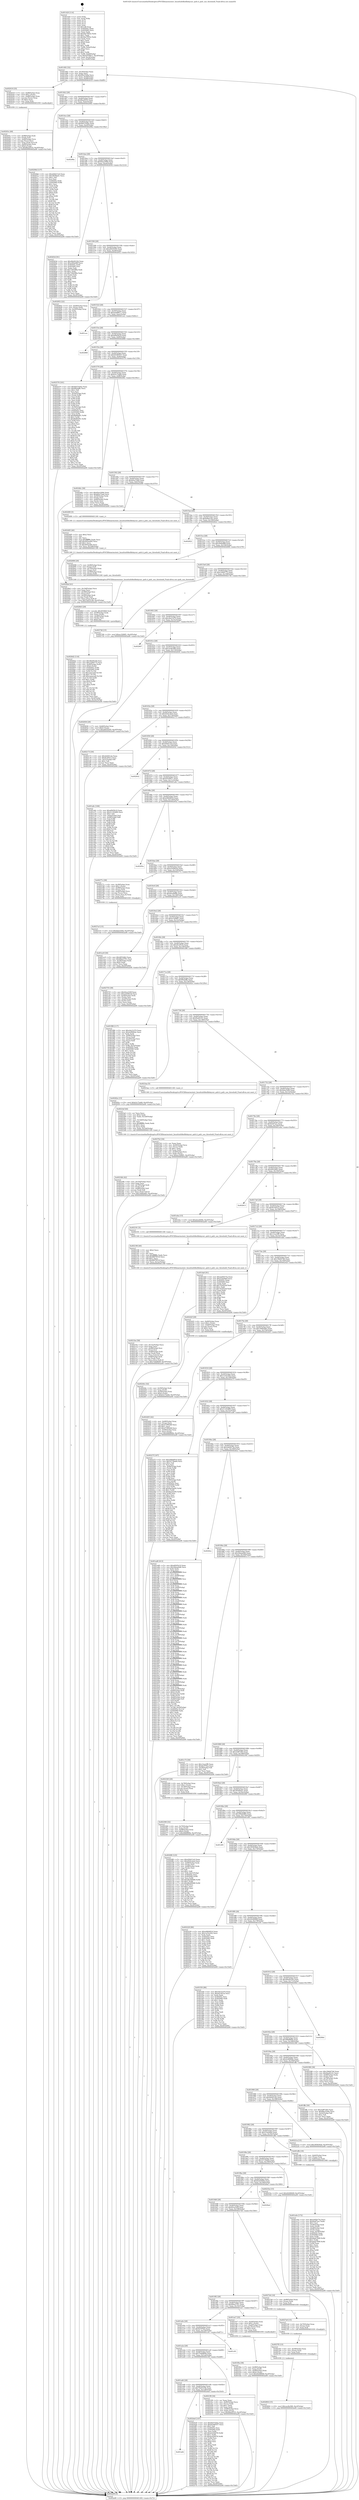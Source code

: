 digraph "0x401420" {
  label = "0x401420 (/mnt/c/Users/mathe/Desktop/tcc/POCII/binaries/extr_linuxfsnfsflexfilelayout..pnfs.h_pnfs_use_threshold_Final-ollvm.out::main(0))"
  labelloc = "t"
  node[shape=record]

  Entry [label="",width=0.3,height=0.3,shape=circle,fillcolor=black,style=filled]
  "0x401492" [label="{
     0x401492 [32]\l
     | [instrs]\l
     &nbsp;&nbsp;0x401492 \<+6\>: mov -0xc0(%rbp),%eax\l
     &nbsp;&nbsp;0x401498 \<+2\>: mov %eax,%ecx\l
     &nbsp;&nbsp;0x40149a \<+6\>: sub $0x89e3326a,%ecx\l
     &nbsp;&nbsp;0x4014a0 \<+6\>: mov %eax,-0xd4(%rbp)\l
     &nbsp;&nbsp;0x4014a6 \<+6\>: mov %ecx,-0xd8(%rbp)\l
     &nbsp;&nbsp;0x4014ac \<+6\>: je 0000000000402019 \<main+0xbf9\>\l
  }"]
  "0x402019" [label="{
     0x402019 [35]\l
     | [instrs]\l
     &nbsp;&nbsp;0x402019 \<+7\>: mov -0x88(%rbp),%rax\l
     &nbsp;&nbsp;0x402020 \<+6\>: movl $0x1,(%rax)\l
     &nbsp;&nbsp;0x402026 \<+7\>: mov -0x88(%rbp),%rax\l
     &nbsp;&nbsp;0x40202d \<+3\>: movslq (%rax),%rax\l
     &nbsp;&nbsp;0x402030 \<+4\>: shl $0x2,%rax\l
     &nbsp;&nbsp;0x402034 \<+3\>: mov %rax,%rdi\l
     &nbsp;&nbsp;0x402037 \<+5\>: call 0000000000401050 \<malloc@plt\>\l
     | [calls]\l
     &nbsp;&nbsp;0x401050 \{1\} (unknown)\l
  }"]
  "0x4014b2" [label="{
     0x4014b2 [28]\l
     | [instrs]\l
     &nbsp;&nbsp;0x4014b2 \<+5\>: jmp 00000000004014b7 \<main+0x97\>\l
     &nbsp;&nbsp;0x4014b7 \<+6\>: mov -0xd4(%rbp),%eax\l
     &nbsp;&nbsp;0x4014bd \<+5\>: sub $0x8ba2f533,%eax\l
     &nbsp;&nbsp;0x4014c2 \<+6\>: mov %eax,-0xdc(%rbp)\l
     &nbsp;&nbsp;0x4014c8 \<+6\>: je 000000000040206d \<main+0xc4d\>\l
  }"]
  Exit [label="",width=0.3,height=0.3,shape=circle,fillcolor=black,style=filled,peripheries=2]
  "0x40206d" [label="{
     0x40206d [137]\l
     | [instrs]\l
     &nbsp;&nbsp;0x40206d \<+5\>: mov $0xd26d13c0,%eax\l
     &nbsp;&nbsp;0x402072 \<+5\>: mov $0x363f4ad1,%ecx\l
     &nbsp;&nbsp;0x402077 \<+2\>: mov $0x1,%dl\l
     &nbsp;&nbsp;0x402079 \<+2\>: xor %esi,%esi\l
     &nbsp;&nbsp;0x40207b \<+7\>: mov 0x40505c,%edi\l
     &nbsp;&nbsp;0x402082 \<+8\>: mov 0x405060,%r8d\l
     &nbsp;&nbsp;0x40208a \<+3\>: sub $0x1,%esi\l
     &nbsp;&nbsp;0x40208d \<+3\>: mov %edi,%r9d\l
     &nbsp;&nbsp;0x402090 \<+3\>: add %esi,%r9d\l
     &nbsp;&nbsp;0x402093 \<+4\>: imul %r9d,%edi\l
     &nbsp;&nbsp;0x402097 \<+3\>: and $0x1,%edi\l
     &nbsp;&nbsp;0x40209a \<+3\>: cmp $0x0,%edi\l
     &nbsp;&nbsp;0x40209d \<+4\>: sete %r10b\l
     &nbsp;&nbsp;0x4020a1 \<+4\>: cmp $0xa,%r8d\l
     &nbsp;&nbsp;0x4020a5 \<+4\>: setl %r11b\l
     &nbsp;&nbsp;0x4020a9 \<+3\>: mov %r10b,%bl\l
     &nbsp;&nbsp;0x4020ac \<+3\>: xor $0xff,%bl\l
     &nbsp;&nbsp;0x4020af \<+3\>: mov %r11b,%r14b\l
     &nbsp;&nbsp;0x4020b2 \<+4\>: xor $0xff,%r14b\l
     &nbsp;&nbsp;0x4020b6 \<+3\>: xor $0x0,%dl\l
     &nbsp;&nbsp;0x4020b9 \<+3\>: mov %bl,%r15b\l
     &nbsp;&nbsp;0x4020bc \<+4\>: and $0x0,%r15b\l
     &nbsp;&nbsp;0x4020c0 \<+3\>: and %dl,%r10b\l
     &nbsp;&nbsp;0x4020c3 \<+3\>: mov %r14b,%r12b\l
     &nbsp;&nbsp;0x4020c6 \<+4\>: and $0x0,%r12b\l
     &nbsp;&nbsp;0x4020ca \<+3\>: and %dl,%r11b\l
     &nbsp;&nbsp;0x4020cd \<+3\>: or %r10b,%r15b\l
     &nbsp;&nbsp;0x4020d0 \<+3\>: or %r11b,%r12b\l
     &nbsp;&nbsp;0x4020d3 \<+3\>: xor %r12b,%r15b\l
     &nbsp;&nbsp;0x4020d6 \<+3\>: or %r14b,%bl\l
     &nbsp;&nbsp;0x4020d9 \<+3\>: xor $0xff,%bl\l
     &nbsp;&nbsp;0x4020dc \<+3\>: or $0x0,%dl\l
     &nbsp;&nbsp;0x4020df \<+2\>: and %dl,%bl\l
     &nbsp;&nbsp;0x4020e1 \<+3\>: or %bl,%r15b\l
     &nbsp;&nbsp;0x4020e4 \<+4\>: test $0x1,%r15b\l
     &nbsp;&nbsp;0x4020e8 \<+3\>: cmovne %ecx,%eax\l
     &nbsp;&nbsp;0x4020eb \<+6\>: mov %eax,-0xc0(%rbp)\l
     &nbsp;&nbsp;0x4020f1 \<+5\>: jmp 0000000000402a08 \<main+0x15e8\>\l
  }"]
  "0x4014ce" [label="{
     0x4014ce [28]\l
     | [instrs]\l
     &nbsp;&nbsp;0x4014ce \<+5\>: jmp 00000000004014d3 \<main+0xb3\>\l
     &nbsp;&nbsp;0x4014d3 \<+6\>: mov -0xd4(%rbp),%eax\l
     &nbsp;&nbsp;0x4014d9 \<+5\>: sub $0x8d37d2be,%eax\l
     &nbsp;&nbsp;0x4014de \<+6\>: mov %eax,-0xe0(%rbp)\l
     &nbsp;&nbsp;0x4014e4 \<+6\>: je 000000000040298a \<main+0x156a\>\l
  }"]
  "0x402804" [label="{
     0x402804 [15]\l
     | [instrs]\l
     &nbsp;&nbsp;0x402804 \<+10\>: movl $0xcac8a368,-0xc0(%rbp)\l
     &nbsp;&nbsp;0x40280e \<+5\>: jmp 0000000000402a08 \<main+0x15e8\>\l
  }"]
  "0x40298a" [label="{
     0x40298a\l
  }", style=dashed]
  "0x4014ea" [label="{
     0x4014ea [28]\l
     | [instrs]\l
     &nbsp;&nbsp;0x4014ea \<+5\>: jmp 00000000004014ef \<main+0xcf\>\l
     &nbsp;&nbsp;0x4014ef \<+6\>: mov -0xd4(%rbp),%eax\l
     &nbsp;&nbsp;0x4014f5 \<+5\>: sub $0x92ac2094,%eax\l
     &nbsp;&nbsp;0x4014fa \<+6\>: mov %eax,-0xe4(%rbp)\l
     &nbsp;&nbsp;0x401500 \<+6\>: je 000000000040263d \<main+0x121d\>\l
  }"]
  "0x4027f5" [label="{
     0x4027f5 [15]\l
     | [instrs]\l
     &nbsp;&nbsp;0x4027f5 \<+4\>: mov -0x58(%rbp),%rax\l
     &nbsp;&nbsp;0x4027f9 \<+3\>: mov (%rax),%rax\l
     &nbsp;&nbsp;0x4027fc \<+3\>: mov %rax,%rdi\l
     &nbsp;&nbsp;0x4027ff \<+5\>: call 0000000000401030 \<free@plt\>\l
     | [calls]\l
     &nbsp;&nbsp;0x401030 \{1\} (unknown)\l
  }"]
  "0x40263d" [label="{
     0x40263d [91]\l
     | [instrs]\l
     &nbsp;&nbsp;0x40263d \<+5\>: mov $0x48e94164,%eax\l
     &nbsp;&nbsp;0x402642 \<+5\>: mov $0xc004e86f,%ecx\l
     &nbsp;&nbsp;0x402647 \<+7\>: mov 0x40505c,%edx\l
     &nbsp;&nbsp;0x40264e \<+7\>: mov 0x405060,%esi\l
     &nbsp;&nbsp;0x402655 \<+2\>: mov %edx,%edi\l
     &nbsp;&nbsp;0x402657 \<+6\>: add $0x729e0f6a,%edi\l
     &nbsp;&nbsp;0x40265d \<+3\>: sub $0x1,%edi\l
     &nbsp;&nbsp;0x402660 \<+6\>: sub $0x729e0f6a,%edi\l
     &nbsp;&nbsp;0x402666 \<+3\>: imul %edi,%edx\l
     &nbsp;&nbsp;0x402669 \<+3\>: and $0x1,%edx\l
     &nbsp;&nbsp;0x40266c \<+3\>: cmp $0x0,%edx\l
     &nbsp;&nbsp;0x40266f \<+4\>: sete %r8b\l
     &nbsp;&nbsp;0x402673 \<+3\>: cmp $0xa,%esi\l
     &nbsp;&nbsp;0x402676 \<+4\>: setl %r9b\l
     &nbsp;&nbsp;0x40267a \<+3\>: mov %r8b,%r10b\l
     &nbsp;&nbsp;0x40267d \<+3\>: and %r9b,%r10b\l
     &nbsp;&nbsp;0x402680 \<+3\>: xor %r9b,%r8b\l
     &nbsp;&nbsp;0x402683 \<+3\>: or %r8b,%r10b\l
     &nbsp;&nbsp;0x402686 \<+4\>: test $0x1,%r10b\l
     &nbsp;&nbsp;0x40268a \<+3\>: cmovne %ecx,%eax\l
     &nbsp;&nbsp;0x40268d \<+6\>: mov %eax,-0xc0(%rbp)\l
     &nbsp;&nbsp;0x402693 \<+5\>: jmp 0000000000402a08 \<main+0x15e8\>\l
  }"]
  "0x401506" [label="{
     0x401506 [28]\l
     | [instrs]\l
     &nbsp;&nbsp;0x401506 \<+5\>: jmp 000000000040150b \<main+0xeb\>\l
     &nbsp;&nbsp;0x40150b \<+6\>: mov -0xd4(%rbp),%eax\l
     &nbsp;&nbsp;0x401511 \<+5\>: sub $0xa8454205,%eax\l
     &nbsp;&nbsp;0x401516 \<+6\>: mov %eax,-0xe8(%rbp)\l
     &nbsp;&nbsp;0x40151c \<+6\>: je 0000000000402852 \<main+0x1432\>\l
  }"]
  "0x4027e6" [label="{
     0x4027e6 [15]\l
     | [instrs]\l
     &nbsp;&nbsp;0x4027e6 \<+4\>: mov -0x70(%rbp),%rax\l
     &nbsp;&nbsp;0x4027ea \<+3\>: mov (%rax),%rax\l
     &nbsp;&nbsp;0x4027ed \<+3\>: mov %rax,%rdi\l
     &nbsp;&nbsp;0x4027f0 \<+5\>: call 0000000000401030 \<free@plt\>\l
     | [calls]\l
     &nbsp;&nbsp;0x401030 \{1\} (unknown)\l
  }"]
  "0x402852" [label="{
     0x402852 [22]\l
     | [instrs]\l
     &nbsp;&nbsp;0x402852 \<+7\>: mov -0xb8(%rbp),%rax\l
     &nbsp;&nbsp;0x402859 \<+2\>: mov (%rax),%eax\l
     &nbsp;&nbsp;0x40285b \<+4\>: lea -0x20(%rbp),%rsp\l
     &nbsp;&nbsp;0x40285f \<+1\>: pop %rbx\l
     &nbsp;&nbsp;0x402860 \<+2\>: pop %r12\l
     &nbsp;&nbsp;0x402862 \<+2\>: pop %r14\l
     &nbsp;&nbsp;0x402864 \<+2\>: pop %r15\l
     &nbsp;&nbsp;0x402866 \<+1\>: pop %rbp\l
     &nbsp;&nbsp;0x402867 \<+1\>: ret\l
  }"]
  "0x401522" [label="{
     0x401522 [28]\l
     | [instrs]\l
     &nbsp;&nbsp;0x401522 \<+5\>: jmp 0000000000401527 \<main+0x107\>\l
     &nbsp;&nbsp;0x401527 \<+6\>: mov -0xd4(%rbp),%eax\l
     &nbsp;&nbsp;0x40152d \<+5\>: sub $0xaea98b17,%eax\l
     &nbsp;&nbsp;0x401532 \<+6\>: mov %eax,-0xec(%rbp)\l
     &nbsp;&nbsp;0x401538 \<+6\>: je 0000000000401cec \<main+0x8cc\>\l
  }"]
  "0x4027a3" [label="{
     0x4027a3 [15]\l
     | [instrs]\l
     &nbsp;&nbsp;0x4027a3 \<+10\>: movl $0xfabe526d,-0xc0(%rbp)\l
     &nbsp;&nbsp;0x4027ad \<+5\>: jmp 0000000000402a08 \<main+0x15e8\>\l
  }"]
  "0x401cec" [label="{
     0x401cec\l
  }", style=dashed]
  "0x40153e" [label="{
     0x40153e [28]\l
     | [instrs]\l
     &nbsp;&nbsp;0x40153e \<+5\>: jmp 0000000000401543 \<main+0x123\>\l
     &nbsp;&nbsp;0x401543 \<+6\>: mov -0xd4(%rbp),%eax\l
     &nbsp;&nbsp;0x401549 \<+5\>: sub $0xaf045b19,%eax\l
     &nbsp;&nbsp;0x40154e \<+6\>: mov %eax,-0xf0(%rbp)\l
     &nbsp;&nbsp;0x401554 \<+6\>: je 0000000000402868 \<main+0x1448\>\l
  }"]
  "0x4026d2" [label="{
     0x4026d2 [116]\l
     | [instrs]\l
     &nbsp;&nbsp;0x4026d2 \<+5\>: mov $0x48e94164,%esi\l
     &nbsp;&nbsp;0x4026d7 \<+5\>: mov $0xc2d94775,%ecx\l
     &nbsp;&nbsp;0x4026dc \<+4\>: mov -0x40(%rbp),%rdx\l
     &nbsp;&nbsp;0x4026e0 \<+6\>: movl $0x0,(%rdx)\l
     &nbsp;&nbsp;0x4026e6 \<+8\>: mov 0x40505c,%r8d\l
     &nbsp;&nbsp;0x4026ee \<+8\>: mov 0x405060,%r9d\l
     &nbsp;&nbsp;0x4026f6 \<+3\>: mov %r8d,%r10d\l
     &nbsp;&nbsp;0x4026f9 \<+7\>: sub $0xcaeacea9,%r10d\l
     &nbsp;&nbsp;0x402700 \<+4\>: sub $0x1,%r10d\l
     &nbsp;&nbsp;0x402704 \<+7\>: add $0xcaeacea9,%r10d\l
     &nbsp;&nbsp;0x40270b \<+4\>: imul %r10d,%r8d\l
     &nbsp;&nbsp;0x40270f \<+4\>: and $0x1,%r8d\l
     &nbsp;&nbsp;0x402713 \<+4\>: cmp $0x0,%r8d\l
     &nbsp;&nbsp;0x402717 \<+4\>: sete %r11b\l
     &nbsp;&nbsp;0x40271b \<+4\>: cmp $0xa,%r9d\l
     &nbsp;&nbsp;0x40271f \<+3\>: setl %bl\l
     &nbsp;&nbsp;0x402722 \<+3\>: mov %r11b,%r14b\l
     &nbsp;&nbsp;0x402725 \<+3\>: and %bl,%r14b\l
     &nbsp;&nbsp;0x402728 \<+3\>: xor %bl,%r11b\l
     &nbsp;&nbsp;0x40272b \<+3\>: or %r11b,%r14b\l
     &nbsp;&nbsp;0x40272e \<+4\>: test $0x1,%r14b\l
     &nbsp;&nbsp;0x402732 \<+3\>: cmovne %ecx,%esi\l
     &nbsp;&nbsp;0x402735 \<+6\>: mov %esi,-0xc0(%rbp)\l
     &nbsp;&nbsp;0x40273b \<+6\>: mov %eax,-0x1bc(%rbp)\l
     &nbsp;&nbsp;0x402741 \<+5\>: jmp 0000000000402a08 \<main+0x15e8\>\l
  }"]
  "0x402868" [label="{
     0x402868\l
  }", style=dashed]
  "0x40155a" [label="{
     0x40155a [28]\l
     | [instrs]\l
     &nbsp;&nbsp;0x40155a \<+5\>: jmp 000000000040155f \<main+0x13f\>\l
     &nbsp;&nbsp;0x40155f \<+6\>: mov -0xd4(%rbp),%eax\l
     &nbsp;&nbsp;0x401565 \<+5\>: sub $0xb0380557,%eax\l
     &nbsp;&nbsp;0x40156a \<+6\>: mov %eax,-0xf4(%rbp)\l
     &nbsp;&nbsp;0x401570 \<+6\>: je 0000000000402579 \<main+0x1159\>\l
  }"]
  "0x4026b5" [label="{
     0x4026b5 [29]\l
     | [instrs]\l
     &nbsp;&nbsp;0x4026b5 \<+10\>: movabs $0x4030b6,%rdi\l
     &nbsp;&nbsp;0x4026bf \<+4\>: mov -0x48(%rbp),%rdx\l
     &nbsp;&nbsp;0x4026c3 \<+2\>: mov %eax,(%rdx)\l
     &nbsp;&nbsp;0x4026c5 \<+4\>: mov -0x48(%rbp),%rdx\l
     &nbsp;&nbsp;0x4026c9 \<+2\>: mov (%rdx),%esi\l
     &nbsp;&nbsp;0x4026cb \<+2\>: mov $0x0,%al\l
     &nbsp;&nbsp;0x4026cd \<+5\>: call 0000000000401040 \<printf@plt\>\l
     | [calls]\l
     &nbsp;&nbsp;0x401040 \{1\} (unknown)\l
  }"]
  "0x402579" [label="{
     0x402579 [181]\l
     | [instrs]\l
     &nbsp;&nbsp;0x402579 \<+5\>: mov $0x8d37d2be,%eax\l
     &nbsp;&nbsp;0x40257e \<+5\>: mov $0xf0b2bffc,%ecx\l
     &nbsp;&nbsp;0x402583 \<+2\>: mov $0x1,%dl\l
     &nbsp;&nbsp;0x402585 \<+2\>: xor %esi,%esi\l
     &nbsp;&nbsp;0x402587 \<+4\>: mov -0x50(%rbp),%rdi\l
     &nbsp;&nbsp;0x40258b \<+3\>: mov (%rdi),%r8d\l
     &nbsp;&nbsp;0x40258e \<+3\>: mov %esi,%r9d\l
     &nbsp;&nbsp;0x402591 \<+3\>: sub %r8d,%r9d\l
     &nbsp;&nbsp;0x402594 \<+3\>: mov %esi,%r8d\l
     &nbsp;&nbsp;0x402597 \<+4\>: sub $0x1,%r8d\l
     &nbsp;&nbsp;0x40259b \<+3\>: add %r8d,%r9d\l
     &nbsp;&nbsp;0x40259e \<+3\>: sub %r9d,%esi\l
     &nbsp;&nbsp;0x4025a1 \<+4\>: mov -0x50(%rbp),%rdi\l
     &nbsp;&nbsp;0x4025a5 \<+2\>: mov %esi,(%rdi)\l
     &nbsp;&nbsp;0x4025a7 \<+7\>: mov 0x40505c,%esi\l
     &nbsp;&nbsp;0x4025ae \<+8\>: mov 0x405060,%r8d\l
     &nbsp;&nbsp;0x4025b6 \<+3\>: mov %esi,%r9d\l
     &nbsp;&nbsp;0x4025b9 \<+7\>: add $0x6b99af01,%r9d\l
     &nbsp;&nbsp;0x4025c0 \<+4\>: sub $0x1,%r9d\l
     &nbsp;&nbsp;0x4025c4 \<+7\>: sub $0x6b99af01,%r9d\l
     &nbsp;&nbsp;0x4025cb \<+4\>: imul %r9d,%esi\l
     &nbsp;&nbsp;0x4025cf \<+3\>: and $0x1,%esi\l
     &nbsp;&nbsp;0x4025d2 \<+3\>: cmp $0x0,%esi\l
     &nbsp;&nbsp;0x4025d5 \<+4\>: sete %r10b\l
     &nbsp;&nbsp;0x4025d9 \<+4\>: cmp $0xa,%r8d\l
     &nbsp;&nbsp;0x4025dd \<+4\>: setl %r11b\l
     &nbsp;&nbsp;0x4025e1 \<+3\>: mov %r10b,%bl\l
     &nbsp;&nbsp;0x4025e4 \<+3\>: xor $0xff,%bl\l
     &nbsp;&nbsp;0x4025e7 \<+3\>: mov %r11b,%r14b\l
     &nbsp;&nbsp;0x4025ea \<+4\>: xor $0xff,%r14b\l
     &nbsp;&nbsp;0x4025ee \<+3\>: xor $0x0,%dl\l
     &nbsp;&nbsp;0x4025f1 \<+3\>: mov %bl,%r15b\l
     &nbsp;&nbsp;0x4025f4 \<+4\>: and $0x0,%r15b\l
     &nbsp;&nbsp;0x4025f8 \<+3\>: and %dl,%r10b\l
     &nbsp;&nbsp;0x4025fb \<+3\>: mov %r14b,%r12b\l
     &nbsp;&nbsp;0x4025fe \<+4\>: and $0x0,%r12b\l
     &nbsp;&nbsp;0x402602 \<+3\>: and %dl,%r11b\l
     &nbsp;&nbsp;0x402605 \<+3\>: or %r10b,%r15b\l
     &nbsp;&nbsp;0x402608 \<+3\>: or %r11b,%r12b\l
     &nbsp;&nbsp;0x40260b \<+3\>: xor %r12b,%r15b\l
     &nbsp;&nbsp;0x40260e \<+3\>: or %r14b,%bl\l
     &nbsp;&nbsp;0x402611 \<+3\>: xor $0xff,%bl\l
     &nbsp;&nbsp;0x402614 \<+3\>: or $0x0,%dl\l
     &nbsp;&nbsp;0x402617 \<+2\>: and %dl,%bl\l
     &nbsp;&nbsp;0x402619 \<+3\>: or %bl,%r15b\l
     &nbsp;&nbsp;0x40261c \<+4\>: test $0x1,%r15b\l
     &nbsp;&nbsp;0x402620 \<+3\>: cmovne %ecx,%eax\l
     &nbsp;&nbsp;0x402623 \<+6\>: mov %eax,-0xc0(%rbp)\l
     &nbsp;&nbsp;0x402629 \<+5\>: jmp 0000000000402a08 \<main+0x15e8\>\l
  }"]
  "0x401576" [label="{
     0x401576 [28]\l
     | [instrs]\l
     &nbsp;&nbsp;0x401576 \<+5\>: jmp 000000000040157b \<main+0x15b\>\l
     &nbsp;&nbsp;0x40157b \<+6\>: mov -0xd4(%rbp),%eax\l
     &nbsp;&nbsp;0x401581 \<+5\>: sub $0xb3c72a8d,%eax\l
     &nbsp;&nbsp;0x401586 \<+6\>: mov %eax,-0xf8(%rbp)\l
     &nbsp;&nbsp;0x40158c \<+6\>: je 000000000040246c \<main+0x104c\>\l
  }"]
  "0x401a62" [label="{
     0x401a62\l
  }", style=dashed]
  "0x40246c" [label="{
     0x40246c [36]\l
     | [instrs]\l
     &nbsp;&nbsp;0x40246c \<+5\>: mov $0x92ac2094,%eax\l
     &nbsp;&nbsp;0x402471 \<+5\>: mov $0xb6ce7de6,%ecx\l
     &nbsp;&nbsp;0x402476 \<+4\>: mov -0x50(%rbp),%rdx\l
     &nbsp;&nbsp;0x40247a \<+2\>: mov (%rdx),%esi\l
     &nbsp;&nbsp;0x40247c \<+4\>: mov -0x60(%rbp),%rdx\l
     &nbsp;&nbsp;0x402480 \<+2\>: cmp (%rdx),%esi\l
     &nbsp;&nbsp;0x402482 \<+3\>: cmovl %ecx,%eax\l
     &nbsp;&nbsp;0x402485 \<+6\>: mov %eax,-0xc0(%rbp)\l
     &nbsp;&nbsp;0x40248b \<+5\>: jmp 0000000000402a08 \<main+0x15e8\>\l
  }"]
  "0x401592" [label="{
     0x401592 [28]\l
     | [instrs]\l
     &nbsp;&nbsp;0x401592 \<+5\>: jmp 0000000000401597 \<main+0x177\>\l
     &nbsp;&nbsp;0x401597 \<+6\>: mov -0xd4(%rbp),%eax\l
     &nbsp;&nbsp;0x40159d \<+5\>: sub $0xb6ce7de6,%eax\l
     &nbsp;&nbsp;0x4015a2 \<+6\>: mov %eax,-0xfc(%rbp)\l
     &nbsp;&nbsp;0x4015a8 \<+6\>: je 0000000000402490 \<main+0x1070\>\l
  }"]
  "0x4024e6" [label="{
     0x4024e6 [147]\l
     | [instrs]\l
     &nbsp;&nbsp;0x4024e6 \<+5\>: mov $0x8d37d2be,%eax\l
     &nbsp;&nbsp;0x4024eb \<+5\>: mov $0xb0380557,%ecx\l
     &nbsp;&nbsp;0x4024f0 \<+2\>: mov $0x1,%dl\l
     &nbsp;&nbsp;0x4024f2 \<+7\>: mov 0x40505c,%esi\l
     &nbsp;&nbsp;0x4024f9 \<+7\>: mov 0x405060,%edi\l
     &nbsp;&nbsp;0x402500 \<+3\>: mov %esi,%r8d\l
     &nbsp;&nbsp;0x402503 \<+7\>: add $0xdc426d76,%r8d\l
     &nbsp;&nbsp;0x40250a \<+4\>: sub $0x1,%r8d\l
     &nbsp;&nbsp;0x40250e \<+7\>: sub $0xdc426d76,%r8d\l
     &nbsp;&nbsp;0x402515 \<+4\>: imul %r8d,%esi\l
     &nbsp;&nbsp;0x402519 \<+3\>: and $0x1,%esi\l
     &nbsp;&nbsp;0x40251c \<+3\>: cmp $0x0,%esi\l
     &nbsp;&nbsp;0x40251f \<+4\>: sete %r9b\l
     &nbsp;&nbsp;0x402523 \<+3\>: cmp $0xa,%edi\l
     &nbsp;&nbsp;0x402526 \<+4\>: setl %r10b\l
     &nbsp;&nbsp;0x40252a \<+3\>: mov %r9b,%r11b\l
     &nbsp;&nbsp;0x40252d \<+4\>: xor $0xff,%r11b\l
     &nbsp;&nbsp;0x402531 \<+3\>: mov %r10b,%bl\l
     &nbsp;&nbsp;0x402534 \<+3\>: xor $0xff,%bl\l
     &nbsp;&nbsp;0x402537 \<+3\>: xor $0x1,%dl\l
     &nbsp;&nbsp;0x40253a \<+3\>: mov %r11b,%r14b\l
     &nbsp;&nbsp;0x40253d \<+4\>: and $0xff,%r14b\l
     &nbsp;&nbsp;0x402541 \<+3\>: and %dl,%r9b\l
     &nbsp;&nbsp;0x402544 \<+3\>: mov %bl,%r15b\l
     &nbsp;&nbsp;0x402547 \<+4\>: and $0xff,%r15b\l
     &nbsp;&nbsp;0x40254b \<+3\>: and %dl,%r10b\l
     &nbsp;&nbsp;0x40254e \<+3\>: or %r9b,%r14b\l
     &nbsp;&nbsp;0x402551 \<+3\>: or %r10b,%r15b\l
     &nbsp;&nbsp;0x402554 \<+3\>: xor %r15b,%r14b\l
     &nbsp;&nbsp;0x402557 \<+3\>: or %bl,%r11b\l
     &nbsp;&nbsp;0x40255a \<+4\>: xor $0xff,%r11b\l
     &nbsp;&nbsp;0x40255e \<+3\>: or $0x1,%dl\l
     &nbsp;&nbsp;0x402561 \<+3\>: and %dl,%r11b\l
     &nbsp;&nbsp;0x402564 \<+3\>: or %r11b,%r14b\l
     &nbsp;&nbsp;0x402567 \<+4\>: test $0x1,%r14b\l
     &nbsp;&nbsp;0x40256b \<+3\>: cmovne %ecx,%eax\l
     &nbsp;&nbsp;0x40256e \<+6\>: mov %eax,-0xc0(%rbp)\l
     &nbsp;&nbsp;0x402574 \<+5\>: jmp 0000000000402a08 \<main+0x15e8\>\l
  }"]
  "0x402490" [label="{
     0x402490 [5]\l
     | [instrs]\l
     &nbsp;&nbsp;0x402490 \<+5\>: call 0000000000401160 \<next_i\>\l
     | [calls]\l
     &nbsp;&nbsp;0x401160 \{1\} (/mnt/c/Users/mathe/Desktop/tcc/POCII/binaries/extr_linuxfsnfsflexfilelayout..pnfs.h_pnfs_use_threshold_Final-ollvm.out::next_i)\l
  }"]
  "0x4015ae" [label="{
     0x4015ae [28]\l
     | [instrs]\l
     &nbsp;&nbsp;0x4015ae \<+5\>: jmp 00000000004015b3 \<main+0x193\>\l
     &nbsp;&nbsp;0x4015b3 \<+6\>: mov -0xd4(%rbp),%eax\l
     &nbsp;&nbsp;0x4015b9 \<+5\>: sub $0xbd0ec3ec,%eax\l
     &nbsp;&nbsp;0x4015be \<+6\>: mov %eax,-0x100(%rbp)\l
     &nbsp;&nbsp;0x4015c4 \<+6\>: je 0000000000402822 \<main+0x1402\>\l
  }"]
  "0x4024bd" [label="{
     0x4024bd [41]\l
     | [instrs]\l
     &nbsp;&nbsp;0x4024bd \<+6\>: mov -0x1b8(%rbp),%ecx\l
     &nbsp;&nbsp;0x4024c3 \<+3\>: imul %eax,%ecx\l
     &nbsp;&nbsp;0x4024c6 \<+4\>: mov -0x58(%rbp),%rsi\l
     &nbsp;&nbsp;0x4024ca \<+3\>: mov (%rsi),%rsi\l
     &nbsp;&nbsp;0x4024cd \<+4\>: mov -0x50(%rbp),%rdi\l
     &nbsp;&nbsp;0x4024d1 \<+3\>: movslq (%rdi),%rdi\l
     &nbsp;&nbsp;0x4024d4 \<+3\>: mov %ecx,(%rsi,%rdi,4)\l
     &nbsp;&nbsp;0x4024d7 \<+10\>: movl $0x7bd5314b,-0xc0(%rbp)\l
     &nbsp;&nbsp;0x4024e1 \<+5\>: jmp 0000000000402a08 \<main+0x15e8\>\l
  }"]
  "0x402822" [label="{
     0x402822\l
  }", style=dashed]
  "0x4015ca" [label="{
     0x4015ca [28]\l
     | [instrs]\l
     &nbsp;&nbsp;0x4015ca \<+5\>: jmp 00000000004015cf \<main+0x1af\>\l
     &nbsp;&nbsp;0x4015cf \<+6\>: mov -0xd4(%rbp),%eax\l
     &nbsp;&nbsp;0x4015d5 \<+5\>: sub $0xc004e86f,%eax\l
     &nbsp;&nbsp;0x4015da \<+6\>: mov %eax,-0x104(%rbp)\l
     &nbsp;&nbsp;0x4015e0 \<+6\>: je 0000000000402698 \<main+0x1278\>\l
  }"]
  "0x402495" [label="{
     0x402495 [40]\l
     | [instrs]\l
     &nbsp;&nbsp;0x402495 \<+5\>: mov $0x2,%ecx\l
     &nbsp;&nbsp;0x40249a \<+1\>: cltd\l
     &nbsp;&nbsp;0x40249b \<+2\>: idiv %ecx\l
     &nbsp;&nbsp;0x40249d \<+6\>: imul $0xfffffffe,%edx,%ecx\l
     &nbsp;&nbsp;0x4024a3 \<+6\>: add $0x405ea4f2,%ecx\l
     &nbsp;&nbsp;0x4024a9 \<+3\>: add $0x1,%ecx\l
     &nbsp;&nbsp;0x4024ac \<+6\>: sub $0x405ea4f2,%ecx\l
     &nbsp;&nbsp;0x4024b2 \<+6\>: mov %ecx,-0x1b8(%rbp)\l
     &nbsp;&nbsp;0x4024b8 \<+5\>: call 0000000000401160 \<next_i\>\l
     | [calls]\l
     &nbsp;&nbsp;0x401160 \{1\} (/mnt/c/Users/mathe/Desktop/tcc/POCII/binaries/extr_linuxfsnfsflexfilelayout..pnfs.h_pnfs_use_threshold_Final-ollvm.out::next_i)\l
  }"]
  "0x402698" [label="{
     0x402698 [29]\l
     | [instrs]\l
     &nbsp;&nbsp;0x402698 \<+7\>: mov -0x98(%rbp),%rax\l
     &nbsp;&nbsp;0x40269f \<+3\>: mov (%rax),%rdi\l
     &nbsp;&nbsp;0x4026a2 \<+4\>: mov -0x70(%rbp),%rax\l
     &nbsp;&nbsp;0x4026a6 \<+3\>: mov (%rax),%rsi\l
     &nbsp;&nbsp;0x4026a9 \<+4\>: mov -0x58(%rbp),%rax\l
     &nbsp;&nbsp;0x4026ad \<+3\>: mov (%rax),%rdx\l
     &nbsp;&nbsp;0x4026b0 \<+5\>: call 0000000000401240 \<pnfs_use_threshold\>\l
     | [calls]\l
     &nbsp;&nbsp;0x401240 \{1\} (/mnt/c/Users/mathe/Desktop/tcc/POCII/binaries/extr_linuxfsnfsflexfilelayout..pnfs.h_pnfs_use_threshold_Final-ollvm.out::pnfs_use_threshold)\l
  }"]
  "0x4015e6" [label="{
     0x4015e6 [28]\l
     | [instrs]\l
     &nbsp;&nbsp;0x4015e6 \<+5\>: jmp 00000000004015eb \<main+0x1cb\>\l
     &nbsp;&nbsp;0x4015eb \<+6\>: mov -0xd4(%rbp),%eax\l
     &nbsp;&nbsp;0x4015f1 \<+5\>: sub $0xc2d94775,%eax\l
     &nbsp;&nbsp;0x4015f6 \<+6\>: mov %eax,-0x108(%rbp)\l
     &nbsp;&nbsp;0x4015fc \<+6\>: je 0000000000402746 \<main+0x1326\>\l
  }"]
  "0x40244c" [label="{
     0x40244c [32]\l
     | [instrs]\l
     &nbsp;&nbsp;0x40244c \<+4\>: mov -0x58(%rbp),%rdi\l
     &nbsp;&nbsp;0x402450 \<+3\>: mov %rax,(%rdi)\l
     &nbsp;&nbsp;0x402453 \<+4\>: mov -0x50(%rbp),%rax\l
     &nbsp;&nbsp;0x402457 \<+6\>: movl $0x0,(%rax)\l
     &nbsp;&nbsp;0x40245d \<+10\>: movl $0xb3c72a8d,-0xc0(%rbp)\l
     &nbsp;&nbsp;0x402467 \<+5\>: jmp 0000000000402a08 \<main+0x15e8\>\l
  }"]
  "0x402746" [label="{
     0x402746 [15]\l
     | [instrs]\l
     &nbsp;&nbsp;0x402746 \<+10\>: movl $0xec3266f1,-0xc0(%rbp)\l
     &nbsp;&nbsp;0x402750 \<+5\>: jmp 0000000000402a08 \<main+0x15e8\>\l
  }"]
  "0x401602" [label="{
     0x401602 [28]\l
     | [instrs]\l
     &nbsp;&nbsp;0x401602 \<+5\>: jmp 0000000000401607 \<main+0x1e7\>\l
     &nbsp;&nbsp;0x401607 \<+6\>: mov -0xd4(%rbp),%eax\l
     &nbsp;&nbsp;0x40160d \<+5\>: sub $0xc6a31470,%eax\l
     &nbsp;&nbsp;0x401612 \<+6\>: mov %eax,-0x10c(%rbp)\l
     &nbsp;&nbsp;0x401618 \<+6\>: je 0000000000402907 \<main+0x14e7\>\l
  }"]
  "0x4023db" [label="{
     0x4023db [42]\l
     | [instrs]\l
     &nbsp;&nbsp;0x4023db \<+6\>: mov -0x1b4(%rbp),%ecx\l
     &nbsp;&nbsp;0x4023e1 \<+3\>: imul %eax,%ecx\l
     &nbsp;&nbsp;0x4023e4 \<+4\>: mov -0x70(%rbp),%rdi\l
     &nbsp;&nbsp;0x4023e8 \<+3\>: mov (%rdi),%rdi\l
     &nbsp;&nbsp;0x4023eb \<+4\>: mov -0x68(%rbp),%r8\l
     &nbsp;&nbsp;0x4023ef \<+3\>: movslq (%r8),%r8\l
     &nbsp;&nbsp;0x4023f2 \<+4\>: mov %ecx,(%rdi,%r8,4)\l
     &nbsp;&nbsp;0x4023f6 \<+10\>: movl $0x19d0edb5,-0xc0(%rbp)\l
     &nbsp;&nbsp;0x402400 \<+5\>: jmp 0000000000402a08 \<main+0x15e8\>\l
  }"]
  "0x402907" [label="{
     0x402907\l
  }", style=dashed]
  "0x40161e" [label="{
     0x40161e [28]\l
     | [instrs]\l
     &nbsp;&nbsp;0x40161e \<+5\>: jmp 0000000000401623 \<main+0x203\>\l
     &nbsp;&nbsp;0x401623 \<+6\>: mov -0xd4(%rbp),%eax\l
     &nbsp;&nbsp;0x401629 \<+5\>: sub $0xcac8a368,%eax\l
     &nbsp;&nbsp;0x40162e \<+6\>: mov %eax,-0x110(%rbp)\l
     &nbsp;&nbsp;0x401634 \<+6\>: je 0000000000402836 \<main+0x1416\>\l
  }"]
  "0x4023af" [label="{
     0x4023af [44]\l
     | [instrs]\l
     &nbsp;&nbsp;0x4023af \<+2\>: xor %ecx,%ecx\l
     &nbsp;&nbsp;0x4023b1 \<+5\>: mov $0x2,%edx\l
     &nbsp;&nbsp;0x4023b6 \<+6\>: mov %edx,-0x1b0(%rbp)\l
     &nbsp;&nbsp;0x4023bc \<+1\>: cltd\l
     &nbsp;&nbsp;0x4023bd \<+6\>: mov -0x1b0(%rbp),%esi\l
     &nbsp;&nbsp;0x4023c3 \<+2\>: idiv %esi\l
     &nbsp;&nbsp;0x4023c5 \<+6\>: imul $0xfffffffe,%edx,%edx\l
     &nbsp;&nbsp;0x4023cb \<+3\>: sub $0x1,%ecx\l
     &nbsp;&nbsp;0x4023ce \<+2\>: sub %ecx,%edx\l
     &nbsp;&nbsp;0x4023d0 \<+6\>: mov %edx,-0x1b4(%rbp)\l
     &nbsp;&nbsp;0x4023d6 \<+5\>: call 0000000000401160 \<next_i\>\l
     | [calls]\l
     &nbsp;&nbsp;0x401160 \{1\} (/mnt/c/Users/mathe/Desktop/tcc/POCII/binaries/extr_linuxfsnfsflexfilelayout..pnfs.h_pnfs_use_threshold_Final-ollvm.out::next_i)\l
  }"]
  "0x402836" [label="{
     0x402836 [28]\l
     | [instrs]\l
     &nbsp;&nbsp;0x402836 \<+7\>: mov -0xb8(%rbp),%rax\l
     &nbsp;&nbsp;0x40283d \<+6\>: movl $0x0,(%rax)\l
     &nbsp;&nbsp;0x402843 \<+10\>: movl $0xa8454205,-0xc0(%rbp)\l
     &nbsp;&nbsp;0x40284d \<+5\>: jmp 0000000000402a08 \<main+0x15e8\>\l
  }"]
  "0x40163a" [label="{
     0x40163a [28]\l
     | [instrs]\l
     &nbsp;&nbsp;0x40163a \<+5\>: jmp 000000000040163f \<main+0x21f\>\l
     &nbsp;&nbsp;0x40163f \<+6\>: mov -0xd4(%rbp),%eax\l
     &nbsp;&nbsp;0x401645 \<+5\>: sub $0xd242cde4,%eax\l
     &nbsp;&nbsp;0x40164a \<+6\>: mov %eax,-0x114(%rbp)\l
     &nbsp;&nbsp;0x401650 \<+6\>: je 0000000000402173 \<main+0xd53\>\l
  }"]
  "0x402366" [label="{
     0x402366 [32]\l
     | [instrs]\l
     &nbsp;&nbsp;0x402366 \<+4\>: mov -0x70(%rbp),%rdi\l
     &nbsp;&nbsp;0x40236a \<+3\>: mov %rax,(%rdi)\l
     &nbsp;&nbsp;0x40236d \<+4\>: mov -0x68(%rbp),%rax\l
     &nbsp;&nbsp;0x402371 \<+6\>: movl $0x0,(%rax)\l
     &nbsp;&nbsp;0x402377 \<+10\>: movl $0x49bf960b,-0xc0(%rbp)\l
     &nbsp;&nbsp;0x402381 \<+5\>: jmp 0000000000402a08 \<main+0x15e8\>\l
  }"]
  "0x402173" [label="{
     0x402173 [30]\l
     | [instrs]\l
     &nbsp;&nbsp;0x402173 \<+5\>: mov $0x4d2f21eb,%eax\l
     &nbsp;&nbsp;0x402178 \<+5\>: mov $0x9c305c2,%ecx\l
     &nbsp;&nbsp;0x40217d \<+3\>: mov -0x21(%rbp),%dl\l
     &nbsp;&nbsp;0x402180 \<+3\>: test $0x1,%dl\l
     &nbsp;&nbsp;0x402183 \<+3\>: cmovne %ecx,%eax\l
     &nbsp;&nbsp;0x402186 \<+6\>: mov %eax,-0xc0(%rbp)\l
     &nbsp;&nbsp;0x40218c \<+5\>: jmp 0000000000402a08 \<main+0x15e8\>\l
  }"]
  "0x401656" [label="{
     0x401656 [28]\l
     | [instrs]\l
     &nbsp;&nbsp;0x401656 \<+5\>: jmp 000000000040165b \<main+0x23b\>\l
     &nbsp;&nbsp;0x40165b \<+6\>: mov -0xd4(%rbp),%eax\l
     &nbsp;&nbsp;0x401661 \<+5\>: sub $0xd26d13c0,%eax\l
     &nbsp;&nbsp;0x401666 \<+6\>: mov %eax,-0x118(%rbp)\l
     &nbsp;&nbsp;0x40166c \<+6\>: je 0000000000402932 \<main+0x1512\>\l
  }"]
  "0x401a46" [label="{
     0x401a46 [28]\l
     | [instrs]\l
     &nbsp;&nbsp;0x401a46 \<+5\>: jmp 0000000000401a4b \<main+0x62b\>\l
     &nbsp;&nbsp;0x401a4b \<+6\>: mov -0xd4(%rbp),%eax\l
     &nbsp;&nbsp;0x401a51 \<+5\>: sub $0x7bd5314b,%eax\l
     &nbsp;&nbsp;0x401a56 \<+6\>: mov %eax,-0x1a8(%rbp)\l
     &nbsp;&nbsp;0x401a5c \<+6\>: je 00000000004024e6 \<main+0x10c6\>\l
  }"]
  "0x402932" [label="{
     0x402932\l
  }", style=dashed]
  "0x401672" [label="{
     0x401672 [28]\l
     | [instrs]\l
     &nbsp;&nbsp;0x401672 \<+5\>: jmp 0000000000401677 \<main+0x257\>\l
     &nbsp;&nbsp;0x401677 \<+6\>: mov -0xd4(%rbp),%eax\l
     &nbsp;&nbsp;0x40167d \<+5\>: sub $0xd355f011,%eax\l
     &nbsp;&nbsp;0x401682 \<+6\>: mov %eax,-0x11c(%rbp)\l
     &nbsp;&nbsp;0x401688 \<+6\>: je 0000000000401a6c \<main+0x64c\>\l
  }"]
  "0x4021f8" [label="{
     0x4021f8 [34]\l
     | [instrs]\l
     &nbsp;&nbsp;0x4021f8 \<+2\>: xor %eax,%eax\l
     &nbsp;&nbsp;0x4021fa \<+4\>: mov -0x80(%rbp),%rcx\l
     &nbsp;&nbsp;0x4021fe \<+2\>: mov (%rcx),%edx\l
     &nbsp;&nbsp;0x402200 \<+3\>: sub $0x1,%eax\l
     &nbsp;&nbsp;0x402203 \<+2\>: sub %eax,%edx\l
     &nbsp;&nbsp;0x402205 \<+4\>: mov -0x80(%rbp),%rcx\l
     &nbsp;&nbsp;0x402209 \<+2\>: mov %edx,(%rcx)\l
     &nbsp;&nbsp;0x40220b \<+10\>: movl $0x8ba2f533,-0xc0(%rbp)\l
     &nbsp;&nbsp;0x402215 \<+5\>: jmp 0000000000402a08 \<main+0x15e8\>\l
  }"]
  "0x401a6c" [label="{
     0x401a6c [106]\l
     | [instrs]\l
     &nbsp;&nbsp;0x401a6c \<+5\>: mov $0xaf045b19,%eax\l
     &nbsp;&nbsp;0x401a71 \<+5\>: mov $0x21163d90,%ecx\l
     &nbsp;&nbsp;0x401a76 \<+2\>: mov $0x1,%dl\l
     &nbsp;&nbsp;0x401a78 \<+7\>: mov -0xba(%rbp),%sil\l
     &nbsp;&nbsp;0x401a7f \<+7\>: mov -0xb9(%rbp),%dil\l
     &nbsp;&nbsp;0x401a86 \<+3\>: mov %sil,%r8b\l
     &nbsp;&nbsp;0x401a89 \<+4\>: xor $0xff,%r8b\l
     &nbsp;&nbsp;0x401a8d \<+3\>: mov %dil,%r9b\l
     &nbsp;&nbsp;0x401a90 \<+4\>: xor $0xff,%r9b\l
     &nbsp;&nbsp;0x401a94 \<+3\>: xor $0x0,%dl\l
     &nbsp;&nbsp;0x401a97 \<+3\>: mov %r8b,%r10b\l
     &nbsp;&nbsp;0x401a9a \<+4\>: and $0x0,%r10b\l
     &nbsp;&nbsp;0x401a9e \<+3\>: and %dl,%sil\l
     &nbsp;&nbsp;0x401aa1 \<+3\>: mov %r9b,%r11b\l
     &nbsp;&nbsp;0x401aa4 \<+4\>: and $0x0,%r11b\l
     &nbsp;&nbsp;0x401aa8 \<+3\>: and %dl,%dil\l
     &nbsp;&nbsp;0x401aab \<+3\>: or %sil,%r10b\l
     &nbsp;&nbsp;0x401aae \<+3\>: or %dil,%r11b\l
     &nbsp;&nbsp;0x401ab1 \<+3\>: xor %r11b,%r10b\l
     &nbsp;&nbsp;0x401ab4 \<+3\>: or %r9b,%r8b\l
     &nbsp;&nbsp;0x401ab7 \<+4\>: xor $0xff,%r8b\l
     &nbsp;&nbsp;0x401abb \<+3\>: or $0x0,%dl\l
     &nbsp;&nbsp;0x401abe \<+3\>: and %dl,%r8b\l
     &nbsp;&nbsp;0x401ac1 \<+3\>: or %r8b,%r10b\l
     &nbsp;&nbsp;0x401ac4 \<+4\>: test $0x1,%r10b\l
     &nbsp;&nbsp;0x401ac8 \<+3\>: cmovne %ecx,%eax\l
     &nbsp;&nbsp;0x401acb \<+6\>: mov %eax,-0xc0(%rbp)\l
     &nbsp;&nbsp;0x401ad1 \<+5\>: jmp 0000000000402a08 \<main+0x15e8\>\l
  }"]
  "0x40168e" [label="{
     0x40168e [28]\l
     | [instrs]\l
     &nbsp;&nbsp;0x40168e \<+5\>: jmp 0000000000401693 \<main+0x273\>\l
     &nbsp;&nbsp;0x401693 \<+6\>: mov -0xd4(%rbp),%eax\l
     &nbsp;&nbsp;0x401699 \<+5\>: sub $0xe060d916,%eax\l
     &nbsp;&nbsp;0x40169e \<+6\>: mov %eax,-0x120(%rbp)\l
     &nbsp;&nbsp;0x4016a4 \<+6\>: je 000000000040295a \<main+0x153a\>\l
  }"]
  "0x402a08" [label="{
     0x402a08 [5]\l
     | [instrs]\l
     &nbsp;&nbsp;0x402a08 \<+5\>: jmp 0000000000401492 \<main+0x72\>\l
  }"]
  "0x401420" [label="{
     0x401420 [114]\l
     | [instrs]\l
     &nbsp;&nbsp;0x401420 \<+1\>: push %rbp\l
     &nbsp;&nbsp;0x401421 \<+3\>: mov %rsp,%rbp\l
     &nbsp;&nbsp;0x401424 \<+2\>: push %r15\l
     &nbsp;&nbsp;0x401426 \<+2\>: push %r14\l
     &nbsp;&nbsp;0x401428 \<+2\>: push %r12\l
     &nbsp;&nbsp;0x40142a \<+1\>: push %rbx\l
     &nbsp;&nbsp;0x40142b \<+7\>: sub $0x1d0,%rsp\l
     &nbsp;&nbsp;0x401432 \<+7\>: mov 0x40505c,%eax\l
     &nbsp;&nbsp;0x401439 \<+7\>: mov 0x405060,%ecx\l
     &nbsp;&nbsp;0x401440 \<+2\>: mov %eax,%edx\l
     &nbsp;&nbsp;0x401442 \<+6\>: add $0x9ee7802e,%edx\l
     &nbsp;&nbsp;0x401448 \<+3\>: sub $0x1,%edx\l
     &nbsp;&nbsp;0x40144b \<+6\>: sub $0x9ee7802e,%edx\l
     &nbsp;&nbsp;0x401451 \<+3\>: imul %edx,%eax\l
     &nbsp;&nbsp;0x401454 \<+3\>: and $0x1,%eax\l
     &nbsp;&nbsp;0x401457 \<+3\>: cmp $0x0,%eax\l
     &nbsp;&nbsp;0x40145a \<+4\>: sete %r8b\l
     &nbsp;&nbsp;0x40145e \<+4\>: and $0x1,%r8b\l
     &nbsp;&nbsp;0x401462 \<+7\>: mov %r8b,-0xba(%rbp)\l
     &nbsp;&nbsp;0x401469 \<+3\>: cmp $0xa,%ecx\l
     &nbsp;&nbsp;0x40146c \<+4\>: setl %r8b\l
     &nbsp;&nbsp;0x401470 \<+4\>: and $0x1,%r8b\l
     &nbsp;&nbsp;0x401474 \<+7\>: mov %r8b,-0xb9(%rbp)\l
     &nbsp;&nbsp;0x40147b \<+10\>: movl $0xd355f011,-0xc0(%rbp)\l
     &nbsp;&nbsp;0x401485 \<+6\>: mov %edi,-0xc4(%rbp)\l
     &nbsp;&nbsp;0x40148b \<+7\>: mov %rsi,-0xd0(%rbp)\l
  }"]
  "0x401a2a" [label="{
     0x401a2a [28]\l
     | [instrs]\l
     &nbsp;&nbsp;0x401a2a \<+5\>: jmp 0000000000401a2f \<main+0x60f\>\l
     &nbsp;&nbsp;0x401a2f \<+6\>: mov -0xd4(%rbp),%eax\l
     &nbsp;&nbsp;0x401a35 \<+5\>: sub $0x75dddb09,%eax\l
     &nbsp;&nbsp;0x401a3a \<+6\>: mov %eax,-0x1a4(%rbp)\l
     &nbsp;&nbsp;0x401a40 \<+6\>: je 00000000004021f8 \<main+0xdd8\>\l
  }"]
  "0x40295a" [label="{
     0x40295a\l
  }", style=dashed]
  "0x4016aa" [label="{
     0x4016aa [28]\l
     | [instrs]\l
     &nbsp;&nbsp;0x4016aa \<+5\>: jmp 00000000004016af \<main+0x28f\>\l
     &nbsp;&nbsp;0x4016af \<+6\>: mov -0xd4(%rbp),%eax\l
     &nbsp;&nbsp;0x4016b5 \<+5\>: sub $0xe2509e3d,%eax\l
     &nbsp;&nbsp;0x4016ba \<+6\>: mov %eax,-0x124(%rbp)\l
     &nbsp;&nbsp;0x4016c0 \<+6\>: je 000000000040277c \<main+0x135c\>\l
  }"]
  "0x401c91" [label="{
     0x401c91\l
  }", style=dashed]
  "0x40277c" [label="{
     0x40277c [39]\l
     | [instrs]\l
     &nbsp;&nbsp;0x40277c \<+4\>: mov -0x38(%rbp),%rax\l
     &nbsp;&nbsp;0x402780 \<+6\>: movl $0x1,(%rax)\l
     &nbsp;&nbsp;0x402786 \<+7\>: mov -0x98(%rbp),%rax\l
     &nbsp;&nbsp;0x40278d \<+3\>: mov (%rax),%rax\l
     &nbsp;&nbsp;0x402790 \<+4\>: mov -0x40(%rbp),%rcx\l
     &nbsp;&nbsp;0x402794 \<+3\>: movslq (%rcx),%rcx\l
     &nbsp;&nbsp;0x402797 \<+4\>: mov (%rax,%rcx,8),%rax\l
     &nbsp;&nbsp;0x40279b \<+3\>: mov %rax,%rdi\l
     &nbsp;&nbsp;0x40279e \<+5\>: call 0000000000401030 \<free@plt\>\l
     | [calls]\l
     &nbsp;&nbsp;0x401030 \{1\} (unknown)\l
  }"]
  "0x4016c6" [label="{
     0x4016c6 [28]\l
     | [instrs]\l
     &nbsp;&nbsp;0x4016c6 \<+5\>: jmp 00000000004016cb \<main+0x2ab\>\l
     &nbsp;&nbsp;0x4016cb \<+6\>: mov -0xd4(%rbp),%eax\l
     &nbsp;&nbsp;0x4016d1 \<+5\>: sub $0xebca9d0b,%eax\l
     &nbsp;&nbsp;0x4016d6 \<+6\>: mov %eax,-0x128(%rbp)\l
     &nbsp;&nbsp;0x4016dc \<+6\>: je 0000000000401ec9 \<main+0xaa9\>\l
  }"]
  "0x4021be" [label="{
     0x4021be [58]\l
     | [instrs]\l
     &nbsp;&nbsp;0x4021be \<+6\>: mov -0x1ac(%rbp),%ecx\l
     &nbsp;&nbsp;0x4021c4 \<+3\>: imul %eax,%ecx\l
     &nbsp;&nbsp;0x4021c7 \<+7\>: mov -0x98(%rbp),%rsi\l
     &nbsp;&nbsp;0x4021ce \<+3\>: mov (%rsi),%rsi\l
     &nbsp;&nbsp;0x4021d1 \<+7\>: mov -0x90(%rbp),%rdi\l
     &nbsp;&nbsp;0x4021d8 \<+3\>: movslq (%rdi),%rdi\l
     &nbsp;&nbsp;0x4021db \<+4\>: mov (%rsi,%rdi,8),%rsi\l
     &nbsp;&nbsp;0x4021df \<+4\>: mov -0x80(%rbp),%rdi\l
     &nbsp;&nbsp;0x4021e3 \<+3\>: movslq (%rdi),%rdi\l
     &nbsp;&nbsp;0x4021e6 \<+3\>: mov %ecx,(%rsi,%rdi,4)\l
     &nbsp;&nbsp;0x4021e9 \<+10\>: movl $0x75dddb09,-0xc0(%rbp)\l
     &nbsp;&nbsp;0x4021f3 \<+5\>: jmp 0000000000402a08 \<main+0x15e8\>\l
  }"]
  "0x401ec9" [label="{
     0x401ec9 [30]\l
     | [instrs]\l
     &nbsp;&nbsp;0x401ec9 \<+5\>: mov $0x4852db2,%eax\l
     &nbsp;&nbsp;0x401ece \<+5\>: mov $0x68ee3761,%ecx\l
     &nbsp;&nbsp;0x401ed3 \<+3\>: mov -0x28(%rbp),%edx\l
     &nbsp;&nbsp;0x401ed6 \<+3\>: cmp $0x0,%edx\l
     &nbsp;&nbsp;0x401ed9 \<+3\>: cmove %ecx,%eax\l
     &nbsp;&nbsp;0x401edc \<+6\>: mov %eax,-0xc0(%rbp)\l
     &nbsp;&nbsp;0x401ee2 \<+5\>: jmp 0000000000402a08 \<main+0x15e8\>\l
  }"]
  "0x4016e2" [label="{
     0x4016e2 [28]\l
     | [instrs]\l
     &nbsp;&nbsp;0x4016e2 \<+5\>: jmp 00000000004016e7 \<main+0x2c7\>\l
     &nbsp;&nbsp;0x4016e7 \<+6\>: mov -0xd4(%rbp),%eax\l
     &nbsp;&nbsp;0x4016ed \<+5\>: sub $0xec3266f1,%eax\l
     &nbsp;&nbsp;0x4016f2 \<+6\>: mov %eax,-0x12c(%rbp)\l
     &nbsp;&nbsp;0x4016f8 \<+6\>: je 0000000000402755 \<main+0x1335\>\l
  }"]
  "0x402196" [label="{
     0x402196 [40]\l
     | [instrs]\l
     &nbsp;&nbsp;0x402196 \<+5\>: mov $0x2,%ecx\l
     &nbsp;&nbsp;0x40219b \<+1\>: cltd\l
     &nbsp;&nbsp;0x40219c \<+2\>: idiv %ecx\l
     &nbsp;&nbsp;0x40219e \<+6\>: imul $0xfffffffe,%edx,%ecx\l
     &nbsp;&nbsp;0x4021a4 \<+6\>: add $0xf6876518,%ecx\l
     &nbsp;&nbsp;0x4021aa \<+3\>: add $0x1,%ecx\l
     &nbsp;&nbsp;0x4021ad \<+6\>: sub $0xf6876518,%ecx\l
     &nbsp;&nbsp;0x4021b3 \<+6\>: mov %ecx,-0x1ac(%rbp)\l
     &nbsp;&nbsp;0x4021b9 \<+5\>: call 0000000000401160 \<next_i\>\l
     | [calls]\l
     &nbsp;&nbsp;0x401160 \{1\} (/mnt/c/Users/mathe/Desktop/tcc/POCII/binaries/extr_linuxfsnfsflexfilelayout..pnfs.h_pnfs_use_threshold_Final-ollvm.out::next_i)\l
  }"]
  "0x402755" [label="{
     0x402755 [39]\l
     | [instrs]\l
     &nbsp;&nbsp;0x402755 \<+5\>: mov $0x62ce320f,%eax\l
     &nbsp;&nbsp;0x40275a \<+5\>: mov $0xe2509e3d,%ecx\l
     &nbsp;&nbsp;0x40275f \<+4\>: mov -0x40(%rbp),%rdx\l
     &nbsp;&nbsp;0x402763 \<+2\>: mov (%rdx),%esi\l
     &nbsp;&nbsp;0x402765 \<+7\>: mov -0xa0(%rbp),%rdx\l
     &nbsp;&nbsp;0x40276c \<+2\>: cmp (%rdx),%esi\l
     &nbsp;&nbsp;0x40276e \<+3\>: cmovl %ecx,%eax\l
     &nbsp;&nbsp;0x402771 \<+6\>: mov %eax,-0xc0(%rbp)\l
     &nbsp;&nbsp;0x402777 \<+5\>: jmp 0000000000402a08 \<main+0x15e8\>\l
  }"]
  "0x4016fe" [label="{
     0x4016fe [28]\l
     | [instrs]\l
     &nbsp;&nbsp;0x4016fe \<+5\>: jmp 0000000000401703 \<main+0x2e3\>\l
     &nbsp;&nbsp;0x401703 \<+6\>: mov -0xd4(%rbp),%eax\l
     &nbsp;&nbsp;0x401709 \<+5\>: sub $0xefcc951b,%eax\l
     &nbsp;&nbsp;0x40170e \<+6\>: mov %eax,-0x130(%rbp)\l
     &nbsp;&nbsp;0x401714 \<+6\>: je 0000000000401f86 \<main+0xb66\>\l
  }"]
  "0x40203c" [label="{
     0x40203c [49]\l
     | [instrs]\l
     &nbsp;&nbsp;0x40203c \<+7\>: mov -0x98(%rbp),%rdi\l
     &nbsp;&nbsp;0x402043 \<+3\>: mov (%rdi),%rdi\l
     &nbsp;&nbsp;0x402046 \<+7\>: mov -0x90(%rbp),%rcx\l
     &nbsp;&nbsp;0x40204d \<+3\>: movslq (%rcx),%rcx\l
     &nbsp;&nbsp;0x402050 \<+4\>: mov %rax,(%rdi,%rcx,8)\l
     &nbsp;&nbsp;0x402054 \<+4\>: mov -0x80(%rbp),%rax\l
     &nbsp;&nbsp;0x402058 \<+6\>: movl $0x0,(%rax)\l
     &nbsp;&nbsp;0x40205e \<+10\>: movl $0x8ba2f533,-0xc0(%rbp)\l
     &nbsp;&nbsp;0x402068 \<+5\>: jmp 0000000000402a08 \<main+0x15e8\>\l
  }"]
  "0x401f86" [label="{
     0x401f86 [117]\l
     | [instrs]\l
     &nbsp;&nbsp;0x401f86 \<+5\>: mov $0xc6a31470,%eax\l
     &nbsp;&nbsp;0x401f8b \<+5\>: mov $0x4c8060dc,%ecx\l
     &nbsp;&nbsp;0x401f90 \<+2\>: xor %edx,%edx\l
     &nbsp;&nbsp;0x401f92 \<+7\>: mov -0x90(%rbp),%rsi\l
     &nbsp;&nbsp;0x401f99 \<+2\>: mov (%rsi),%edi\l
     &nbsp;&nbsp;0x401f9b \<+7\>: mov -0xa0(%rbp),%rsi\l
     &nbsp;&nbsp;0x401fa2 \<+2\>: cmp (%rsi),%edi\l
     &nbsp;&nbsp;0x401fa4 \<+4\>: setl %r8b\l
     &nbsp;&nbsp;0x401fa8 \<+4\>: and $0x1,%r8b\l
     &nbsp;&nbsp;0x401fac \<+4\>: mov %r8b,-0x22(%rbp)\l
     &nbsp;&nbsp;0x401fb0 \<+7\>: mov 0x40505c,%edi\l
     &nbsp;&nbsp;0x401fb7 \<+8\>: mov 0x405060,%r9d\l
     &nbsp;&nbsp;0x401fbf \<+3\>: sub $0x1,%edx\l
     &nbsp;&nbsp;0x401fc2 \<+3\>: mov %edi,%r10d\l
     &nbsp;&nbsp;0x401fc5 \<+3\>: add %edx,%r10d\l
     &nbsp;&nbsp;0x401fc8 \<+4\>: imul %r10d,%edi\l
     &nbsp;&nbsp;0x401fcc \<+3\>: and $0x1,%edi\l
     &nbsp;&nbsp;0x401fcf \<+3\>: cmp $0x0,%edi\l
     &nbsp;&nbsp;0x401fd2 \<+4\>: sete %r8b\l
     &nbsp;&nbsp;0x401fd6 \<+4\>: cmp $0xa,%r9d\l
     &nbsp;&nbsp;0x401fda \<+4\>: setl %r11b\l
     &nbsp;&nbsp;0x401fde \<+3\>: mov %r8b,%bl\l
     &nbsp;&nbsp;0x401fe1 \<+3\>: and %r11b,%bl\l
     &nbsp;&nbsp;0x401fe4 \<+3\>: xor %r11b,%r8b\l
     &nbsp;&nbsp;0x401fe7 \<+3\>: or %r8b,%bl\l
     &nbsp;&nbsp;0x401fea \<+3\>: test $0x1,%bl\l
     &nbsp;&nbsp;0x401fed \<+3\>: cmovne %ecx,%eax\l
     &nbsp;&nbsp;0x401ff0 \<+6\>: mov %eax,-0xc0(%rbp)\l
     &nbsp;&nbsp;0x401ff6 \<+5\>: jmp 0000000000402a08 \<main+0x15e8\>\l
  }"]
  "0x40171a" [label="{
     0x40171a [28]\l
     | [instrs]\l
     &nbsp;&nbsp;0x40171a \<+5\>: jmp 000000000040171f \<main+0x2ff\>\l
     &nbsp;&nbsp;0x40171f \<+6\>: mov -0xd4(%rbp),%eax\l
     &nbsp;&nbsp;0x401725 \<+5\>: sub $0xf0b2bffc,%eax\l
     &nbsp;&nbsp;0x40172a \<+6\>: mov %eax,-0x134(%rbp)\l
     &nbsp;&nbsp;0x401730 \<+6\>: je 000000000040262e \<main+0x120e\>\l
  }"]
  "0x401f0a" [label="{
     0x401f0a [38]\l
     | [instrs]\l
     &nbsp;&nbsp;0x401f0a \<+7\>: mov -0x98(%rbp),%rdi\l
     &nbsp;&nbsp;0x401f11 \<+3\>: mov %rax,(%rdi)\l
     &nbsp;&nbsp;0x401f14 \<+7\>: mov -0x90(%rbp),%rax\l
     &nbsp;&nbsp;0x401f1b \<+6\>: movl $0x0,(%rax)\l
     &nbsp;&nbsp;0x401f21 \<+10\>: movl $0x4426840f,-0xc0(%rbp)\l
     &nbsp;&nbsp;0x401f2b \<+5\>: jmp 0000000000402a08 \<main+0x15e8\>\l
  }"]
  "0x40262e" [label="{
     0x40262e [15]\l
     | [instrs]\l
     &nbsp;&nbsp;0x40262e \<+10\>: movl $0xb3c72a8d,-0xc0(%rbp)\l
     &nbsp;&nbsp;0x402638 \<+5\>: jmp 0000000000402a08 \<main+0x15e8\>\l
  }"]
  "0x401736" [label="{
     0x401736 [28]\l
     | [instrs]\l
     &nbsp;&nbsp;0x401736 \<+5\>: jmp 000000000040173b \<main+0x31b\>\l
     &nbsp;&nbsp;0x40173b \<+6\>: mov -0xd4(%rbp),%eax\l
     &nbsp;&nbsp;0x401741 \<+5\>: sub $0xf4a40101,%eax\l
     &nbsp;&nbsp;0x401746 \<+6\>: mov %eax,-0x138(%rbp)\l
     &nbsp;&nbsp;0x40174c \<+6\>: je 00000000004023aa \<main+0xf8a\>\l
  }"]
  "0x401a0e" [label="{
     0x401a0e [28]\l
     | [instrs]\l
     &nbsp;&nbsp;0x401a0e \<+5\>: jmp 0000000000401a13 \<main+0x5f3\>\l
     &nbsp;&nbsp;0x401a13 \<+6\>: mov -0xd4(%rbp),%eax\l
     &nbsp;&nbsp;0x401a19 \<+5\>: sub $0x6a7f7fea,%eax\l
     &nbsp;&nbsp;0x401a1e \<+6\>: mov %eax,-0x1a0(%rbp)\l
     &nbsp;&nbsp;0x401a24 \<+6\>: je 0000000000401c91 \<main+0x871\>\l
  }"]
  "0x4023aa" [label="{
     0x4023aa [5]\l
     | [instrs]\l
     &nbsp;&nbsp;0x4023aa \<+5\>: call 0000000000401160 \<next_i\>\l
     | [calls]\l
     &nbsp;&nbsp;0x401160 \{1\} (/mnt/c/Users/mathe/Desktop/tcc/POCII/binaries/extr_linuxfsnfsflexfilelayout..pnfs.h_pnfs_use_threshold_Final-ollvm.out::next_i)\l
  }"]
  "0x401752" [label="{
     0x401752 [28]\l
     | [instrs]\l
     &nbsp;&nbsp;0x401752 \<+5\>: jmp 0000000000401757 \<main+0x337\>\l
     &nbsp;&nbsp;0x401757 \<+6\>: mov -0xd4(%rbp),%eax\l
     &nbsp;&nbsp;0x40175d \<+5\>: sub $0xfabe526d,%eax\l
     &nbsp;&nbsp;0x401762 \<+6\>: mov %eax,-0x13c(%rbp)\l
     &nbsp;&nbsp;0x401768 \<+6\>: je 00000000004027b2 \<main+0x1392\>\l
  }"]
  "0x401ee7" [label="{
     0x401ee7 [35]\l
     | [instrs]\l
     &nbsp;&nbsp;0x401ee7 \<+7\>: mov -0xa0(%rbp),%rax\l
     &nbsp;&nbsp;0x401eee \<+6\>: movl $0x1,(%rax)\l
     &nbsp;&nbsp;0x401ef4 \<+7\>: mov -0xa0(%rbp),%rax\l
     &nbsp;&nbsp;0x401efb \<+3\>: movslq (%rax),%rax\l
     &nbsp;&nbsp;0x401efe \<+4\>: shl $0x3,%rax\l
     &nbsp;&nbsp;0x401f02 \<+3\>: mov %rax,%rdi\l
     &nbsp;&nbsp;0x401f05 \<+5\>: call 0000000000401050 \<malloc@plt\>\l
     | [calls]\l
     &nbsp;&nbsp;0x401050 \{1\} (unknown)\l
  }"]
  "0x4027b2" [label="{
     0x4027b2 [34]\l
     | [instrs]\l
     &nbsp;&nbsp;0x4027b2 \<+2\>: xor %eax,%eax\l
     &nbsp;&nbsp;0x4027b4 \<+4\>: mov -0x40(%rbp),%rcx\l
     &nbsp;&nbsp;0x4027b8 \<+2\>: mov (%rcx),%edx\l
     &nbsp;&nbsp;0x4027ba \<+3\>: sub $0x1,%eax\l
     &nbsp;&nbsp;0x4027bd \<+2\>: sub %eax,%edx\l
     &nbsp;&nbsp;0x4027bf \<+4\>: mov -0x40(%rbp),%rcx\l
     &nbsp;&nbsp;0x4027c3 \<+2\>: mov %edx,(%rcx)\l
     &nbsp;&nbsp;0x4027c5 \<+10\>: movl $0xec3266f1,-0xc0(%rbp)\l
     &nbsp;&nbsp;0x4027cf \<+5\>: jmp 0000000000402a08 \<main+0x15e8\>\l
  }"]
  "0x40176e" [label="{
     0x40176e [28]\l
     | [instrs]\l
     &nbsp;&nbsp;0x40176e \<+5\>: jmp 0000000000401773 \<main+0x353\>\l
     &nbsp;&nbsp;0x401773 \<+6\>: mov -0xd4(%rbp),%eax\l
     &nbsp;&nbsp;0x401779 \<+5\>: sub $0xfee67acc,%eax\l
     &nbsp;&nbsp;0x40177e \<+6\>: mov %eax,-0x140(%rbp)\l
     &nbsp;&nbsp;0x401784 \<+6\>: je 0000000000401eba \<main+0xa9a\>\l
  }"]
  "0x4019f2" [label="{
     0x4019f2 [28]\l
     | [instrs]\l
     &nbsp;&nbsp;0x4019f2 \<+5\>: jmp 00000000004019f7 \<main+0x5d7\>\l
     &nbsp;&nbsp;0x4019f7 \<+6\>: mov -0xd4(%rbp),%eax\l
     &nbsp;&nbsp;0x4019fd \<+5\>: sub $0x68ee3761,%eax\l
     &nbsp;&nbsp;0x401a02 \<+6\>: mov %eax,-0x19c(%rbp)\l
     &nbsp;&nbsp;0x401a08 \<+6\>: je 0000000000401ee7 \<main+0xac7\>\l
  }"]
  "0x401eba" [label="{
     0x401eba [15]\l
     | [instrs]\l
     &nbsp;&nbsp;0x401eba \<+10\>: movl $0xebca9d0b,-0xc0(%rbp)\l
     &nbsp;&nbsp;0x401ec4 \<+5\>: jmp 0000000000402a08 \<main+0x15e8\>\l
  }"]
  "0x40178a" [label="{
     0x40178a [28]\l
     | [instrs]\l
     &nbsp;&nbsp;0x40178a \<+5\>: jmp 000000000040178f \<main+0x36f\>\l
     &nbsp;&nbsp;0x40178f \<+6\>: mov -0xd4(%rbp),%eax\l
     &nbsp;&nbsp;0x401795 \<+5\>: sub $0x4852db2,%eax\l
     &nbsp;&nbsp;0x40179a \<+6\>: mov %eax,-0x144(%rbp)\l
     &nbsp;&nbsp;0x4017a0 \<+6\>: je 0000000000402813 \<main+0x13f3\>\l
  }"]
  "0x4027d4" [label="{
     0x4027d4 [18]\l
     | [instrs]\l
     &nbsp;&nbsp;0x4027d4 \<+7\>: mov -0x98(%rbp),%rax\l
     &nbsp;&nbsp;0x4027db \<+3\>: mov (%rax),%rax\l
     &nbsp;&nbsp;0x4027de \<+3\>: mov %rax,%rdi\l
     &nbsp;&nbsp;0x4027e1 \<+5\>: call 0000000000401030 \<free@plt\>\l
     | [calls]\l
     &nbsp;&nbsp;0x401030 \{1\} (unknown)\l
  }"]
  "0x402813" [label="{
     0x402813\l
  }", style=dashed]
  "0x4017a6" [label="{
     0x4017a6 [28]\l
     | [instrs]\l
     &nbsp;&nbsp;0x4017a6 \<+5\>: jmp 00000000004017ab \<main+0x38b\>\l
     &nbsp;&nbsp;0x4017ab \<+6\>: mov -0xd4(%rbp),%eax\l
     &nbsp;&nbsp;0x4017b1 \<+5\>: sub $0x9c305c2,%eax\l
     &nbsp;&nbsp;0x4017b6 \<+6\>: mov %eax,-0x148(%rbp)\l
     &nbsp;&nbsp;0x4017bc \<+6\>: je 0000000000402191 \<main+0xd71\>\l
  }"]
  "0x4019d6" [label="{
     0x4019d6 [28]\l
     | [instrs]\l
     &nbsp;&nbsp;0x4019d6 \<+5\>: jmp 00000000004019db \<main+0x5bb\>\l
     &nbsp;&nbsp;0x4019db \<+6\>: mov -0xd4(%rbp),%eax\l
     &nbsp;&nbsp;0x4019e1 \<+5\>: sub $0x62ce320f,%eax\l
     &nbsp;&nbsp;0x4019e6 \<+6\>: mov %eax,-0x198(%rbp)\l
     &nbsp;&nbsp;0x4019ec \<+6\>: je 00000000004027d4 \<main+0x13b4\>\l
  }"]
  "0x402191" [label="{
     0x402191 [5]\l
     | [instrs]\l
     &nbsp;&nbsp;0x402191 \<+5\>: call 0000000000401160 \<next_i\>\l
     | [calls]\l
     &nbsp;&nbsp;0x401160 \{1\} (/mnt/c/Users/mathe/Desktop/tcc/POCII/binaries/extr_linuxfsnfsflexfilelayout..pnfs.h_pnfs_use_threshold_Final-ollvm.out::next_i)\l
  }"]
  "0x4017c2" [label="{
     0x4017c2 [28]\l
     | [instrs]\l
     &nbsp;&nbsp;0x4017c2 \<+5\>: jmp 00000000004017c7 \<main+0x3a7\>\l
     &nbsp;&nbsp;0x4017c7 \<+6\>: mov -0xd4(%rbp),%eax\l
     &nbsp;&nbsp;0x4017cd \<+5\>: sub $0x12ca1ff0,%eax\l
     &nbsp;&nbsp;0x4017d2 \<+6\>: mov %eax,-0x14c(%rbp)\l
     &nbsp;&nbsp;0x4017d8 \<+6\>: je 0000000000401da0 \<main+0x980\>\l
  }"]
  "0x4028ad" [label="{
     0x4028ad\l
  }", style=dashed]
  "0x401da0" [label="{
     0x401da0 [91]\l
     | [instrs]\l
     &nbsp;&nbsp;0x401da0 \<+5\>: mov $0x2a92b73a,%eax\l
     &nbsp;&nbsp;0x401da5 \<+5\>: mov $0x51fe44bd,%ecx\l
     &nbsp;&nbsp;0x401daa \<+7\>: mov 0x40505c,%edx\l
     &nbsp;&nbsp;0x401db1 \<+7\>: mov 0x405060,%esi\l
     &nbsp;&nbsp;0x401db8 \<+2\>: mov %edx,%edi\l
     &nbsp;&nbsp;0x401dba \<+6\>: add $0x743d22ef,%edi\l
     &nbsp;&nbsp;0x401dc0 \<+3\>: sub $0x1,%edi\l
     &nbsp;&nbsp;0x401dc3 \<+6\>: sub $0x743d22ef,%edi\l
     &nbsp;&nbsp;0x401dc9 \<+3\>: imul %edi,%edx\l
     &nbsp;&nbsp;0x401dcc \<+3\>: and $0x1,%edx\l
     &nbsp;&nbsp;0x401dcf \<+3\>: cmp $0x0,%edx\l
     &nbsp;&nbsp;0x401dd2 \<+4\>: sete %r8b\l
     &nbsp;&nbsp;0x401dd6 \<+3\>: cmp $0xa,%esi\l
     &nbsp;&nbsp;0x401dd9 \<+4\>: setl %r9b\l
     &nbsp;&nbsp;0x401ddd \<+3\>: mov %r8b,%r10b\l
     &nbsp;&nbsp;0x401de0 \<+3\>: and %r9b,%r10b\l
     &nbsp;&nbsp;0x401de3 \<+3\>: xor %r9b,%r8b\l
     &nbsp;&nbsp;0x401de6 \<+3\>: or %r8b,%r10b\l
     &nbsp;&nbsp;0x401de9 \<+4\>: test $0x1,%r10b\l
     &nbsp;&nbsp;0x401ded \<+3\>: cmovne %ecx,%eax\l
     &nbsp;&nbsp;0x401df0 \<+6\>: mov %eax,-0xc0(%rbp)\l
     &nbsp;&nbsp;0x401df6 \<+5\>: jmp 0000000000402a08 \<main+0x15e8\>\l
  }"]
  "0x4017de" [label="{
     0x4017de [28]\l
     | [instrs]\l
     &nbsp;&nbsp;0x4017de \<+5\>: jmp 00000000004017e3 \<main+0x3c3\>\l
     &nbsp;&nbsp;0x4017e3 \<+6\>: mov -0xd4(%rbp),%eax\l
     &nbsp;&nbsp;0x4017e9 \<+5\>: sub $0x19b64746,%eax\l
     &nbsp;&nbsp;0x4017ee \<+6\>: mov %eax,-0x150(%rbp)\l
     &nbsp;&nbsp;0x4017f4 \<+6\>: je 000000000040242f \<main+0x100f\>\l
  }"]
  "0x4019ba" [label="{
     0x4019ba [28]\l
     | [instrs]\l
     &nbsp;&nbsp;0x4019ba \<+5\>: jmp 00000000004019bf \<main+0x59f\>\l
     &nbsp;&nbsp;0x4019bf \<+6\>: mov -0xd4(%rbp),%eax\l
     &nbsp;&nbsp;0x4019c5 \<+5\>: sub $0x6220363b,%eax\l
     &nbsp;&nbsp;0x4019ca \<+6\>: mov %eax,-0x194(%rbp)\l
     &nbsp;&nbsp;0x4019d0 \<+6\>: je 00000000004028ad \<main+0x148d\>\l
  }"]
  "0x40242f" [label="{
     0x40242f [29]\l
     | [instrs]\l
     &nbsp;&nbsp;0x40242f \<+4\>: mov -0x60(%rbp),%rax\l
     &nbsp;&nbsp;0x402433 \<+6\>: movl $0x1,(%rax)\l
     &nbsp;&nbsp;0x402439 \<+4\>: mov -0x60(%rbp),%rax\l
     &nbsp;&nbsp;0x40243d \<+3\>: movslq (%rax),%rax\l
     &nbsp;&nbsp;0x402440 \<+4\>: shl $0x2,%rax\l
     &nbsp;&nbsp;0x402444 \<+3\>: mov %rax,%rdi\l
     &nbsp;&nbsp;0x402447 \<+5\>: call 0000000000401050 \<malloc@plt\>\l
     | [calls]\l
     &nbsp;&nbsp;0x401050 \{1\} (unknown)\l
  }"]
  "0x4017fa" [label="{
     0x4017fa [28]\l
     | [instrs]\l
     &nbsp;&nbsp;0x4017fa \<+5\>: jmp 00000000004017ff \<main+0x3df\>\l
     &nbsp;&nbsp;0x4017ff \<+6\>: mov -0xd4(%rbp),%eax\l
     &nbsp;&nbsp;0x401805 \<+5\>: sub $0x19d0edb5,%eax\l
     &nbsp;&nbsp;0x40180a \<+6\>: mov %eax,-0x154(%rbp)\l
     &nbsp;&nbsp;0x401810 \<+6\>: je 0000000000402405 \<main+0xfe5\>\l
  }"]
  "0x40233a" [label="{
     0x40233a [15]\l
     | [instrs]\l
     &nbsp;&nbsp;0x40233a \<+10\>: movl $0x4426840f,-0xc0(%rbp)\l
     &nbsp;&nbsp;0x402344 \<+5\>: jmp 0000000000402a08 \<main+0x15e8\>\l
  }"]
  "0x402405" [label="{
     0x402405 [42]\l
     | [instrs]\l
     &nbsp;&nbsp;0x402405 \<+4\>: mov -0x68(%rbp),%rax\l
     &nbsp;&nbsp;0x402409 \<+2\>: mov (%rax),%ecx\l
     &nbsp;&nbsp;0x40240b \<+6\>: sub $0x475f92d8,%ecx\l
     &nbsp;&nbsp;0x402411 \<+3\>: add $0x1,%ecx\l
     &nbsp;&nbsp;0x402414 \<+6\>: add $0x475f92d8,%ecx\l
     &nbsp;&nbsp;0x40241a \<+4\>: mov -0x68(%rbp),%rax\l
     &nbsp;&nbsp;0x40241e \<+2\>: mov %ecx,(%rax)\l
     &nbsp;&nbsp;0x402420 \<+10\>: movl $0x49bf960b,-0xc0(%rbp)\l
     &nbsp;&nbsp;0x40242a \<+5\>: jmp 0000000000402a08 \<main+0x15e8\>\l
  }"]
  "0x401816" [label="{
     0x401816 [28]\l
     | [instrs]\l
     &nbsp;&nbsp;0x401816 \<+5\>: jmp 000000000040181b \<main+0x3fb\>\l
     &nbsp;&nbsp;0x40181b \<+6\>: mov -0xd4(%rbp),%eax\l
     &nbsp;&nbsp;0x401821 \<+5\>: sub $0x1e53e302,%eax\l
     &nbsp;&nbsp;0x401826 \<+6\>: mov %eax,-0x158(%rbp)\l
     &nbsp;&nbsp;0x40182c \<+6\>: je 000000000040227f \<main+0xe5f\>\l
  }"]
  "0x401e0e" [label="{
     0x401e0e [172]\l
     | [instrs]\l
     &nbsp;&nbsp;0x401e0e \<+5\>: mov $0x2a92b73a,%ecx\l
     &nbsp;&nbsp;0x401e13 \<+5\>: mov $0xfee67acc,%edx\l
     &nbsp;&nbsp;0x401e18 \<+3\>: mov $0x1,%sil\l
     &nbsp;&nbsp;0x401e1b \<+7\>: mov -0xa8(%rbp),%rdi\l
     &nbsp;&nbsp;0x401e22 \<+2\>: mov %eax,(%rdi)\l
     &nbsp;&nbsp;0x401e24 \<+7\>: mov -0xa8(%rbp),%rdi\l
     &nbsp;&nbsp;0x401e2b \<+2\>: mov (%rdi),%eax\l
     &nbsp;&nbsp;0x401e2d \<+3\>: mov %eax,-0x28(%rbp)\l
     &nbsp;&nbsp;0x401e30 \<+7\>: mov 0x40505c,%eax\l
     &nbsp;&nbsp;0x401e37 \<+8\>: mov 0x405060,%r8d\l
     &nbsp;&nbsp;0x401e3f \<+3\>: mov %eax,%r9d\l
     &nbsp;&nbsp;0x401e42 \<+7\>: add $0xdada7609,%r9d\l
     &nbsp;&nbsp;0x401e49 \<+4\>: sub $0x1,%r9d\l
     &nbsp;&nbsp;0x401e4d \<+7\>: sub $0xdada7609,%r9d\l
     &nbsp;&nbsp;0x401e54 \<+4\>: imul %r9d,%eax\l
     &nbsp;&nbsp;0x401e58 \<+3\>: and $0x1,%eax\l
     &nbsp;&nbsp;0x401e5b \<+3\>: cmp $0x0,%eax\l
     &nbsp;&nbsp;0x401e5e \<+4\>: sete %r10b\l
     &nbsp;&nbsp;0x401e62 \<+4\>: cmp $0xa,%r8d\l
     &nbsp;&nbsp;0x401e66 \<+4\>: setl %r11b\l
     &nbsp;&nbsp;0x401e6a \<+3\>: mov %r10b,%bl\l
     &nbsp;&nbsp;0x401e6d \<+3\>: xor $0xff,%bl\l
     &nbsp;&nbsp;0x401e70 \<+3\>: mov %r11b,%r14b\l
     &nbsp;&nbsp;0x401e73 \<+4\>: xor $0xff,%r14b\l
     &nbsp;&nbsp;0x401e77 \<+4\>: xor $0x1,%sil\l
     &nbsp;&nbsp;0x401e7b \<+3\>: mov %bl,%r15b\l
     &nbsp;&nbsp;0x401e7e \<+4\>: and $0xff,%r15b\l
     &nbsp;&nbsp;0x401e82 \<+3\>: and %sil,%r10b\l
     &nbsp;&nbsp;0x401e85 \<+3\>: mov %r14b,%r12b\l
     &nbsp;&nbsp;0x401e88 \<+4\>: and $0xff,%r12b\l
     &nbsp;&nbsp;0x401e8c \<+3\>: and %sil,%r11b\l
     &nbsp;&nbsp;0x401e8f \<+3\>: or %r10b,%r15b\l
     &nbsp;&nbsp;0x401e92 \<+3\>: or %r11b,%r12b\l
     &nbsp;&nbsp;0x401e95 \<+3\>: xor %r12b,%r15b\l
     &nbsp;&nbsp;0x401e98 \<+3\>: or %r14b,%bl\l
     &nbsp;&nbsp;0x401e9b \<+3\>: xor $0xff,%bl\l
     &nbsp;&nbsp;0x401e9e \<+4\>: or $0x1,%sil\l
     &nbsp;&nbsp;0x401ea2 \<+3\>: and %sil,%bl\l
     &nbsp;&nbsp;0x401ea5 \<+3\>: or %bl,%r15b\l
     &nbsp;&nbsp;0x401ea8 \<+4\>: test $0x1,%r15b\l
     &nbsp;&nbsp;0x401eac \<+3\>: cmovne %edx,%ecx\l
     &nbsp;&nbsp;0x401eaf \<+6\>: mov %ecx,-0xc0(%rbp)\l
     &nbsp;&nbsp;0x401eb5 \<+5\>: jmp 0000000000402a08 \<main+0x15e8\>\l
  }"]
  "0x40227f" [label="{
     0x40227f [187]\l
     | [instrs]\l
     &nbsp;&nbsp;0x40227f \<+5\>: mov $0xe060d916,%eax\l
     &nbsp;&nbsp;0x402284 \<+5\>: mov $0x52739a64,%ecx\l
     &nbsp;&nbsp;0x402289 \<+2\>: mov $0x1,%dl\l
     &nbsp;&nbsp;0x40228b \<+2\>: xor %esi,%esi\l
     &nbsp;&nbsp;0x40228d \<+7\>: mov -0x90(%rbp),%rdi\l
     &nbsp;&nbsp;0x402294 \<+3\>: mov (%rdi),%r8d\l
     &nbsp;&nbsp;0x402297 \<+3\>: mov %esi,%r9d\l
     &nbsp;&nbsp;0x40229a \<+3\>: sub %r8d,%r9d\l
     &nbsp;&nbsp;0x40229d \<+3\>: mov %esi,%r8d\l
     &nbsp;&nbsp;0x4022a0 \<+4\>: sub $0x1,%r8d\l
     &nbsp;&nbsp;0x4022a4 \<+3\>: add %r8d,%r9d\l
     &nbsp;&nbsp;0x4022a7 \<+3\>: sub %r9d,%esi\l
     &nbsp;&nbsp;0x4022aa \<+7\>: mov -0x90(%rbp),%rdi\l
     &nbsp;&nbsp;0x4022b1 \<+2\>: mov %esi,(%rdi)\l
     &nbsp;&nbsp;0x4022b3 \<+7\>: mov 0x40505c,%esi\l
     &nbsp;&nbsp;0x4022ba \<+8\>: mov 0x405060,%r8d\l
     &nbsp;&nbsp;0x4022c2 \<+3\>: mov %esi,%r9d\l
     &nbsp;&nbsp;0x4022c5 \<+7\>: add $0x6ae5ae95,%r9d\l
     &nbsp;&nbsp;0x4022cc \<+4\>: sub $0x1,%r9d\l
     &nbsp;&nbsp;0x4022d0 \<+7\>: sub $0x6ae5ae95,%r9d\l
     &nbsp;&nbsp;0x4022d7 \<+4\>: imul %r9d,%esi\l
     &nbsp;&nbsp;0x4022db \<+3\>: and $0x1,%esi\l
     &nbsp;&nbsp;0x4022de \<+3\>: cmp $0x0,%esi\l
     &nbsp;&nbsp;0x4022e1 \<+4\>: sete %r10b\l
     &nbsp;&nbsp;0x4022e5 \<+4\>: cmp $0xa,%r8d\l
     &nbsp;&nbsp;0x4022e9 \<+4\>: setl %r11b\l
     &nbsp;&nbsp;0x4022ed \<+3\>: mov %r10b,%bl\l
     &nbsp;&nbsp;0x4022f0 \<+3\>: xor $0xff,%bl\l
     &nbsp;&nbsp;0x4022f3 \<+3\>: mov %r11b,%r14b\l
     &nbsp;&nbsp;0x4022f6 \<+4\>: xor $0xff,%r14b\l
     &nbsp;&nbsp;0x4022fa \<+3\>: xor $0x0,%dl\l
     &nbsp;&nbsp;0x4022fd \<+3\>: mov %bl,%r15b\l
     &nbsp;&nbsp;0x402300 \<+4\>: and $0x0,%r15b\l
     &nbsp;&nbsp;0x402304 \<+3\>: and %dl,%r10b\l
     &nbsp;&nbsp;0x402307 \<+3\>: mov %r14b,%r12b\l
     &nbsp;&nbsp;0x40230a \<+4\>: and $0x0,%r12b\l
     &nbsp;&nbsp;0x40230e \<+3\>: and %dl,%r11b\l
     &nbsp;&nbsp;0x402311 \<+3\>: or %r10b,%r15b\l
     &nbsp;&nbsp;0x402314 \<+3\>: or %r11b,%r12b\l
     &nbsp;&nbsp;0x402317 \<+3\>: xor %r12b,%r15b\l
     &nbsp;&nbsp;0x40231a \<+3\>: or %r14b,%bl\l
     &nbsp;&nbsp;0x40231d \<+3\>: xor $0xff,%bl\l
     &nbsp;&nbsp;0x402320 \<+3\>: or $0x0,%dl\l
     &nbsp;&nbsp;0x402323 \<+2\>: and %dl,%bl\l
     &nbsp;&nbsp;0x402325 \<+3\>: or %bl,%r15b\l
     &nbsp;&nbsp;0x402328 \<+4\>: test $0x1,%r15b\l
     &nbsp;&nbsp;0x40232c \<+3\>: cmovne %ecx,%eax\l
     &nbsp;&nbsp;0x40232f \<+6\>: mov %eax,-0xc0(%rbp)\l
     &nbsp;&nbsp;0x402335 \<+5\>: jmp 0000000000402a08 \<main+0x15e8\>\l
  }"]
  "0x401832" [label="{
     0x401832 [28]\l
     | [instrs]\l
     &nbsp;&nbsp;0x401832 \<+5\>: jmp 0000000000401837 \<main+0x417\>\l
     &nbsp;&nbsp;0x401837 \<+6\>: mov -0xd4(%rbp),%eax\l
     &nbsp;&nbsp;0x40183d \<+5\>: sub $0x21163d90,%eax\l
     &nbsp;&nbsp;0x401842 \<+6\>: mov %eax,-0x15c(%rbp)\l
     &nbsp;&nbsp;0x401848 \<+6\>: je 0000000000401ad6 \<main+0x6b6\>\l
  }"]
  "0x40199e" [label="{
     0x40199e [28]\l
     | [instrs]\l
     &nbsp;&nbsp;0x40199e \<+5\>: jmp 00000000004019a3 \<main+0x583\>\l
     &nbsp;&nbsp;0x4019a3 \<+6\>: mov -0xd4(%rbp),%eax\l
     &nbsp;&nbsp;0x4019a9 \<+5\>: sub $0x52739a64,%eax\l
     &nbsp;&nbsp;0x4019ae \<+6\>: mov %eax,-0x190(%rbp)\l
     &nbsp;&nbsp;0x4019b4 \<+6\>: je 000000000040233a \<main+0xf1a\>\l
  }"]
  "0x401ad6" [label="{
     0x401ad6 [413]\l
     | [instrs]\l
     &nbsp;&nbsp;0x401ad6 \<+5\>: mov $0xaf045b19,%eax\l
     &nbsp;&nbsp;0x401adb \<+5\>: mov $0x2bbea0d6,%ecx\l
     &nbsp;&nbsp;0x401ae0 \<+2\>: xor %edx,%edx\l
     &nbsp;&nbsp;0x401ae2 \<+3\>: mov %rsp,%rsi\l
     &nbsp;&nbsp;0x401ae5 \<+4\>: add $0xfffffffffffffff0,%rsi\l
     &nbsp;&nbsp;0x401ae9 \<+3\>: mov %rsi,%rsp\l
     &nbsp;&nbsp;0x401aec \<+7\>: mov %rsi,-0xb8(%rbp)\l
     &nbsp;&nbsp;0x401af3 \<+3\>: mov %rsp,%rsi\l
     &nbsp;&nbsp;0x401af6 \<+4\>: add $0xfffffffffffffff0,%rsi\l
     &nbsp;&nbsp;0x401afa \<+3\>: mov %rsi,%rsp\l
     &nbsp;&nbsp;0x401afd \<+3\>: mov %rsp,%rdi\l
     &nbsp;&nbsp;0x401b00 \<+4\>: add $0xfffffffffffffff0,%rdi\l
     &nbsp;&nbsp;0x401b04 \<+3\>: mov %rdi,%rsp\l
     &nbsp;&nbsp;0x401b07 \<+7\>: mov %rdi,-0xb0(%rbp)\l
     &nbsp;&nbsp;0x401b0e \<+3\>: mov %rsp,%rdi\l
     &nbsp;&nbsp;0x401b11 \<+4\>: add $0xfffffffffffffff0,%rdi\l
     &nbsp;&nbsp;0x401b15 \<+3\>: mov %rdi,%rsp\l
     &nbsp;&nbsp;0x401b18 \<+7\>: mov %rdi,-0xa8(%rbp)\l
     &nbsp;&nbsp;0x401b1f \<+3\>: mov %rsp,%rdi\l
     &nbsp;&nbsp;0x401b22 \<+4\>: add $0xfffffffffffffff0,%rdi\l
     &nbsp;&nbsp;0x401b26 \<+3\>: mov %rdi,%rsp\l
     &nbsp;&nbsp;0x401b29 \<+7\>: mov %rdi,-0xa0(%rbp)\l
     &nbsp;&nbsp;0x401b30 \<+3\>: mov %rsp,%rdi\l
     &nbsp;&nbsp;0x401b33 \<+4\>: add $0xfffffffffffffff0,%rdi\l
     &nbsp;&nbsp;0x401b37 \<+3\>: mov %rdi,%rsp\l
     &nbsp;&nbsp;0x401b3a \<+7\>: mov %rdi,-0x98(%rbp)\l
     &nbsp;&nbsp;0x401b41 \<+3\>: mov %rsp,%rdi\l
     &nbsp;&nbsp;0x401b44 \<+4\>: add $0xfffffffffffffff0,%rdi\l
     &nbsp;&nbsp;0x401b48 \<+3\>: mov %rdi,%rsp\l
     &nbsp;&nbsp;0x401b4b \<+7\>: mov %rdi,-0x90(%rbp)\l
     &nbsp;&nbsp;0x401b52 \<+3\>: mov %rsp,%rdi\l
     &nbsp;&nbsp;0x401b55 \<+4\>: add $0xfffffffffffffff0,%rdi\l
     &nbsp;&nbsp;0x401b59 \<+3\>: mov %rdi,%rsp\l
     &nbsp;&nbsp;0x401b5c \<+7\>: mov %rdi,-0x88(%rbp)\l
     &nbsp;&nbsp;0x401b63 \<+3\>: mov %rsp,%rdi\l
     &nbsp;&nbsp;0x401b66 \<+4\>: add $0xfffffffffffffff0,%rdi\l
     &nbsp;&nbsp;0x401b6a \<+3\>: mov %rdi,%rsp\l
     &nbsp;&nbsp;0x401b6d \<+4\>: mov %rdi,-0x80(%rbp)\l
     &nbsp;&nbsp;0x401b71 \<+3\>: mov %rsp,%rdi\l
     &nbsp;&nbsp;0x401b74 \<+4\>: add $0xfffffffffffffff0,%rdi\l
     &nbsp;&nbsp;0x401b78 \<+3\>: mov %rdi,%rsp\l
     &nbsp;&nbsp;0x401b7b \<+4\>: mov %rdi,-0x78(%rbp)\l
     &nbsp;&nbsp;0x401b7f \<+3\>: mov %rsp,%rdi\l
     &nbsp;&nbsp;0x401b82 \<+4\>: add $0xfffffffffffffff0,%rdi\l
     &nbsp;&nbsp;0x401b86 \<+3\>: mov %rdi,%rsp\l
     &nbsp;&nbsp;0x401b89 \<+4\>: mov %rdi,-0x70(%rbp)\l
     &nbsp;&nbsp;0x401b8d \<+3\>: mov %rsp,%rdi\l
     &nbsp;&nbsp;0x401b90 \<+4\>: add $0xfffffffffffffff0,%rdi\l
     &nbsp;&nbsp;0x401b94 \<+3\>: mov %rdi,%rsp\l
     &nbsp;&nbsp;0x401b97 \<+4\>: mov %rdi,-0x68(%rbp)\l
     &nbsp;&nbsp;0x401b9b \<+3\>: mov %rsp,%rdi\l
     &nbsp;&nbsp;0x401b9e \<+4\>: add $0xfffffffffffffff0,%rdi\l
     &nbsp;&nbsp;0x401ba2 \<+3\>: mov %rdi,%rsp\l
     &nbsp;&nbsp;0x401ba5 \<+4\>: mov %rdi,-0x60(%rbp)\l
     &nbsp;&nbsp;0x401ba9 \<+3\>: mov %rsp,%rdi\l
     &nbsp;&nbsp;0x401bac \<+4\>: add $0xfffffffffffffff0,%rdi\l
     &nbsp;&nbsp;0x401bb0 \<+3\>: mov %rdi,%rsp\l
     &nbsp;&nbsp;0x401bb3 \<+4\>: mov %rdi,-0x58(%rbp)\l
     &nbsp;&nbsp;0x401bb7 \<+3\>: mov %rsp,%rdi\l
     &nbsp;&nbsp;0x401bba \<+4\>: add $0xfffffffffffffff0,%rdi\l
     &nbsp;&nbsp;0x401bbe \<+3\>: mov %rdi,%rsp\l
     &nbsp;&nbsp;0x401bc1 \<+4\>: mov %rdi,-0x50(%rbp)\l
     &nbsp;&nbsp;0x401bc5 \<+3\>: mov %rsp,%rdi\l
     &nbsp;&nbsp;0x401bc8 \<+4\>: add $0xfffffffffffffff0,%rdi\l
     &nbsp;&nbsp;0x401bcc \<+3\>: mov %rdi,%rsp\l
     &nbsp;&nbsp;0x401bcf \<+4\>: mov %rdi,-0x48(%rbp)\l
     &nbsp;&nbsp;0x401bd3 \<+3\>: mov %rsp,%rdi\l
     &nbsp;&nbsp;0x401bd6 \<+4\>: add $0xfffffffffffffff0,%rdi\l
     &nbsp;&nbsp;0x401bda \<+3\>: mov %rdi,%rsp\l
     &nbsp;&nbsp;0x401bdd \<+4\>: mov %rdi,-0x40(%rbp)\l
     &nbsp;&nbsp;0x401be1 \<+3\>: mov %rsp,%rdi\l
     &nbsp;&nbsp;0x401be4 \<+4\>: add $0xfffffffffffffff0,%rdi\l
     &nbsp;&nbsp;0x401be8 \<+3\>: mov %rdi,%rsp\l
     &nbsp;&nbsp;0x401beb \<+4\>: mov %rdi,-0x38(%rbp)\l
     &nbsp;&nbsp;0x401bef \<+7\>: mov -0xb8(%rbp),%rdi\l
     &nbsp;&nbsp;0x401bf6 \<+6\>: movl $0x0,(%rdi)\l
     &nbsp;&nbsp;0x401bfc \<+7\>: mov -0xc4(%rbp),%r8d\l
     &nbsp;&nbsp;0x401c03 \<+3\>: mov %r8d,(%rsi)\l
     &nbsp;&nbsp;0x401c06 \<+7\>: mov -0xb0(%rbp),%rdi\l
     &nbsp;&nbsp;0x401c0d \<+7\>: mov -0xd0(%rbp),%r9\l
     &nbsp;&nbsp;0x401c14 \<+3\>: mov %r9,(%rdi)\l
     &nbsp;&nbsp;0x401c17 \<+3\>: cmpl $0x2,(%rsi)\l
     &nbsp;&nbsp;0x401c1a \<+4\>: setne %r10b\l
     &nbsp;&nbsp;0x401c1e \<+4\>: and $0x1,%r10b\l
     &nbsp;&nbsp;0x401c22 \<+4\>: mov %r10b,-0x29(%rbp)\l
     &nbsp;&nbsp;0x401c26 \<+8\>: mov 0x40505c,%r11d\l
     &nbsp;&nbsp;0x401c2e \<+7\>: mov 0x405060,%ebx\l
     &nbsp;&nbsp;0x401c35 \<+3\>: sub $0x1,%edx\l
     &nbsp;&nbsp;0x401c38 \<+3\>: mov %r11d,%r14d\l
     &nbsp;&nbsp;0x401c3b \<+3\>: add %edx,%r14d\l
     &nbsp;&nbsp;0x401c3e \<+4\>: imul %r14d,%r11d\l
     &nbsp;&nbsp;0x401c42 \<+4\>: and $0x1,%r11d\l
     &nbsp;&nbsp;0x401c46 \<+4\>: cmp $0x0,%r11d\l
     &nbsp;&nbsp;0x401c4a \<+4\>: sete %r10b\l
     &nbsp;&nbsp;0x401c4e \<+3\>: cmp $0xa,%ebx\l
     &nbsp;&nbsp;0x401c51 \<+4\>: setl %r15b\l
     &nbsp;&nbsp;0x401c55 \<+3\>: mov %r10b,%r12b\l
     &nbsp;&nbsp;0x401c58 \<+3\>: and %r15b,%r12b\l
     &nbsp;&nbsp;0x401c5b \<+3\>: xor %r15b,%r10b\l
     &nbsp;&nbsp;0x401c5e \<+3\>: or %r10b,%r12b\l
     &nbsp;&nbsp;0x401c61 \<+4\>: test $0x1,%r12b\l
     &nbsp;&nbsp;0x401c65 \<+3\>: cmovne %ecx,%eax\l
     &nbsp;&nbsp;0x401c68 \<+6\>: mov %eax,-0xc0(%rbp)\l
     &nbsp;&nbsp;0x401c6e \<+5\>: jmp 0000000000402a08 \<main+0x15e8\>\l
  }"]
  "0x40184e" [label="{
     0x40184e [28]\l
     | [instrs]\l
     &nbsp;&nbsp;0x40184e \<+5\>: jmp 0000000000401853 \<main+0x433\>\l
     &nbsp;&nbsp;0x401853 \<+6\>: mov -0xd4(%rbp),%eax\l
     &nbsp;&nbsp;0x401859 \<+5\>: sub $0x2a92b73a,%eax\l
     &nbsp;&nbsp;0x40185e \<+6\>: mov %eax,-0x160(%rbp)\l
     &nbsp;&nbsp;0x401864 \<+6\>: je 00000000004028ce \<main+0x14ae\>\l
  }"]
  "0x401dfb" [label="{
     0x401dfb [19]\l
     | [instrs]\l
     &nbsp;&nbsp;0x401dfb \<+7\>: mov -0xb0(%rbp),%rax\l
     &nbsp;&nbsp;0x401e02 \<+3\>: mov (%rax),%rax\l
     &nbsp;&nbsp;0x401e05 \<+4\>: mov 0x8(%rax),%rdi\l
     &nbsp;&nbsp;0x401e09 \<+5\>: call 0000000000401060 \<atoi@plt\>\l
     | [calls]\l
     &nbsp;&nbsp;0x401060 \{1\} (unknown)\l
  }"]
  "0x401982" [label="{
     0x401982 [28]\l
     | [instrs]\l
     &nbsp;&nbsp;0x401982 \<+5\>: jmp 0000000000401987 \<main+0x567\>\l
     &nbsp;&nbsp;0x401987 \<+6\>: mov -0xd4(%rbp),%eax\l
     &nbsp;&nbsp;0x40198d \<+5\>: sub $0x51fe44bd,%eax\l
     &nbsp;&nbsp;0x401992 \<+6\>: mov %eax,-0x18c(%rbp)\l
     &nbsp;&nbsp;0x401998 \<+6\>: je 0000000000401dfb \<main+0x9db\>\l
  }"]
  "0x4028ce" [label="{
     0x4028ce\l
  }", style=dashed]
  "0x40186a" [label="{
     0x40186a [28]\l
     | [instrs]\l
     &nbsp;&nbsp;0x40186a \<+5\>: jmp 000000000040186f \<main+0x44f\>\l
     &nbsp;&nbsp;0x40186f \<+6\>: mov -0xd4(%rbp),%eax\l
     &nbsp;&nbsp;0x401875 \<+5\>: sub $0x2bbea0d6,%eax\l
     &nbsp;&nbsp;0x40187a \<+6\>: mov %eax,-0x164(%rbp)\l
     &nbsp;&nbsp;0x401880 \<+6\>: je 0000000000401c73 \<main+0x853\>\l
  }"]
  "0x40221a" [label="{
     0x40221a [15]\l
     | [instrs]\l
     &nbsp;&nbsp;0x40221a \<+10\>: movl $0x395830eb,-0xc0(%rbp)\l
     &nbsp;&nbsp;0x402224 \<+5\>: jmp 0000000000402a08 \<main+0x15e8\>\l
  }"]
  "0x401c73" [label="{
     0x401c73 [30]\l
     | [instrs]\l
     &nbsp;&nbsp;0x401c73 \<+5\>: mov $0x12ca1ff0,%eax\l
     &nbsp;&nbsp;0x401c78 \<+5\>: mov $0x6a7f7fea,%ecx\l
     &nbsp;&nbsp;0x401c7d \<+3\>: mov -0x29(%rbp),%dl\l
     &nbsp;&nbsp;0x401c80 \<+3\>: test $0x1,%dl\l
     &nbsp;&nbsp;0x401c83 \<+3\>: cmovne %ecx,%eax\l
     &nbsp;&nbsp;0x401c86 \<+6\>: mov %eax,-0xc0(%rbp)\l
     &nbsp;&nbsp;0x401c8c \<+5\>: jmp 0000000000402a08 \<main+0x15e8\>\l
  }"]
  "0x401886" [label="{
     0x401886 [28]\l
     | [instrs]\l
     &nbsp;&nbsp;0x401886 \<+5\>: jmp 000000000040188b \<main+0x46b\>\l
     &nbsp;&nbsp;0x40188b \<+6\>: mov -0xd4(%rbp),%eax\l
     &nbsp;&nbsp;0x401891 \<+5\>: sub $0x2ef87283,%eax\l
     &nbsp;&nbsp;0x401896 \<+6\>: mov %eax,-0x168(%rbp)\l
     &nbsp;&nbsp;0x40189c \<+6\>: je 0000000000402349 \<main+0xf29\>\l
  }"]
  "0x401966" [label="{
     0x401966 [28]\l
     | [instrs]\l
     &nbsp;&nbsp;0x401966 \<+5\>: jmp 000000000040196b \<main+0x54b\>\l
     &nbsp;&nbsp;0x40196b \<+6\>: mov -0xd4(%rbp),%eax\l
     &nbsp;&nbsp;0x401971 \<+5\>: sub $0x4d2f21eb,%eax\l
     &nbsp;&nbsp;0x401976 \<+6\>: mov %eax,-0x188(%rbp)\l
     &nbsp;&nbsp;0x40197c \<+6\>: je 000000000040221a \<main+0xdfa\>\l
  }"]
  "0x402349" [label="{
     0x402349 [29]\l
     | [instrs]\l
     &nbsp;&nbsp;0x402349 \<+4\>: mov -0x78(%rbp),%rax\l
     &nbsp;&nbsp;0x40234d \<+6\>: movl $0x1,(%rax)\l
     &nbsp;&nbsp;0x402353 \<+4\>: mov -0x78(%rbp),%rax\l
     &nbsp;&nbsp;0x402357 \<+3\>: movslq (%rax),%rax\l
     &nbsp;&nbsp;0x40235a \<+4\>: shl $0x2,%rax\l
     &nbsp;&nbsp;0x40235e \<+3\>: mov %rax,%rdi\l
     &nbsp;&nbsp;0x402361 \<+5\>: call 0000000000401050 \<malloc@plt\>\l
     | [calls]\l
     &nbsp;&nbsp;0x401050 \{1\} (unknown)\l
  }"]
  "0x4018a2" [label="{
     0x4018a2 [28]\l
     | [instrs]\l
     &nbsp;&nbsp;0x4018a2 \<+5\>: jmp 00000000004018a7 \<main+0x487\>\l
     &nbsp;&nbsp;0x4018a7 \<+6\>: mov -0xd4(%rbp),%eax\l
     &nbsp;&nbsp;0x4018ad \<+5\>: sub $0x363f4ad1,%eax\l
     &nbsp;&nbsp;0x4018b2 \<+6\>: mov %eax,-0x16c(%rbp)\l
     &nbsp;&nbsp;0x4018b8 \<+6\>: je 00000000004020f6 \<main+0xcd6\>\l
  }"]
  "0x401ffb" [label="{
     0x401ffb [30]\l
     | [instrs]\l
     &nbsp;&nbsp;0x401ffb \<+5\>: mov $0x2ef87283,%eax\l
     &nbsp;&nbsp;0x402000 \<+5\>: mov $0x89e3326a,%ecx\l
     &nbsp;&nbsp;0x402005 \<+3\>: mov -0x22(%rbp),%dl\l
     &nbsp;&nbsp;0x402008 \<+3\>: test $0x1,%dl\l
     &nbsp;&nbsp;0x40200b \<+3\>: cmovne %ecx,%eax\l
     &nbsp;&nbsp;0x40200e \<+6\>: mov %eax,-0xc0(%rbp)\l
     &nbsp;&nbsp;0x402014 \<+5\>: jmp 0000000000402a08 \<main+0x15e8\>\l
  }"]
  "0x4020f6" [label="{
     0x4020f6 [125]\l
     | [instrs]\l
     &nbsp;&nbsp;0x4020f6 \<+5\>: mov $0xd26d13c0,%eax\l
     &nbsp;&nbsp;0x4020fb \<+5\>: mov $0xd242cde4,%ecx\l
     &nbsp;&nbsp;0x402100 \<+4\>: mov -0x80(%rbp),%rdx\l
     &nbsp;&nbsp;0x402104 \<+2\>: mov (%rdx),%esi\l
     &nbsp;&nbsp;0x402106 \<+7\>: mov -0x88(%rbp),%rdx\l
     &nbsp;&nbsp;0x40210d \<+2\>: cmp (%rdx),%esi\l
     &nbsp;&nbsp;0x40210f \<+4\>: setl %dil\l
     &nbsp;&nbsp;0x402113 \<+4\>: and $0x1,%dil\l
     &nbsp;&nbsp;0x402117 \<+4\>: mov %dil,-0x21(%rbp)\l
     &nbsp;&nbsp;0x40211b \<+7\>: mov 0x40505c,%esi\l
     &nbsp;&nbsp;0x402122 \<+8\>: mov 0x405060,%r8d\l
     &nbsp;&nbsp;0x40212a \<+3\>: mov %esi,%r9d\l
     &nbsp;&nbsp;0x40212d \<+7\>: add $0xdb2d9468,%r9d\l
     &nbsp;&nbsp;0x402134 \<+4\>: sub $0x1,%r9d\l
     &nbsp;&nbsp;0x402138 \<+7\>: sub $0xdb2d9468,%r9d\l
     &nbsp;&nbsp;0x40213f \<+4\>: imul %r9d,%esi\l
     &nbsp;&nbsp;0x402143 \<+3\>: and $0x1,%esi\l
     &nbsp;&nbsp;0x402146 \<+3\>: cmp $0x0,%esi\l
     &nbsp;&nbsp;0x402149 \<+4\>: sete %dil\l
     &nbsp;&nbsp;0x40214d \<+4\>: cmp $0xa,%r8d\l
     &nbsp;&nbsp;0x402151 \<+4\>: setl %r10b\l
     &nbsp;&nbsp;0x402155 \<+3\>: mov %dil,%r11b\l
     &nbsp;&nbsp;0x402158 \<+3\>: and %r10b,%r11b\l
     &nbsp;&nbsp;0x40215b \<+3\>: xor %r10b,%dil\l
     &nbsp;&nbsp;0x40215e \<+3\>: or %dil,%r11b\l
     &nbsp;&nbsp;0x402161 \<+4\>: test $0x1,%r11b\l
     &nbsp;&nbsp;0x402165 \<+3\>: cmovne %ecx,%eax\l
     &nbsp;&nbsp;0x402168 \<+6\>: mov %eax,-0xc0(%rbp)\l
     &nbsp;&nbsp;0x40216e \<+5\>: jmp 0000000000402a08 \<main+0x15e8\>\l
  }"]
  "0x4018be" [label="{
     0x4018be [28]\l
     | [instrs]\l
     &nbsp;&nbsp;0x4018be \<+5\>: jmp 00000000004018c3 \<main+0x4a3\>\l
     &nbsp;&nbsp;0x4018c3 \<+6\>: mov -0xd4(%rbp),%eax\l
     &nbsp;&nbsp;0x4018c9 \<+5\>: sub $0x366ab985,%eax\l
     &nbsp;&nbsp;0x4018ce \<+6\>: mov %eax,-0x170(%rbp)\l
     &nbsp;&nbsp;0x4018d4 \<+6\>: je 0000000000401d91 \<main+0x971\>\l
  }"]
  "0x40194a" [label="{
     0x40194a [28]\l
     | [instrs]\l
     &nbsp;&nbsp;0x40194a \<+5\>: jmp 000000000040194f \<main+0x52f\>\l
     &nbsp;&nbsp;0x40194f \<+6\>: mov -0xd4(%rbp),%eax\l
     &nbsp;&nbsp;0x401955 \<+5\>: sub $0x4c8060dc,%eax\l
     &nbsp;&nbsp;0x40195a \<+6\>: mov %eax,-0x184(%rbp)\l
     &nbsp;&nbsp;0x401960 \<+6\>: je 0000000000401ffb \<main+0xbdb\>\l
  }"]
  "0x401d91" [label="{
     0x401d91\l
  }", style=dashed]
  "0x4018da" [label="{
     0x4018da [28]\l
     | [instrs]\l
     &nbsp;&nbsp;0x4018da \<+5\>: jmp 00000000004018df \<main+0x4bf\>\l
     &nbsp;&nbsp;0x4018df \<+6\>: mov -0xd4(%rbp),%eax\l
     &nbsp;&nbsp;0x4018e5 \<+5\>: sub $0x395830eb,%eax\l
     &nbsp;&nbsp;0x4018ea \<+6\>: mov %eax,-0x174(%rbp)\l
     &nbsp;&nbsp;0x4018f0 \<+6\>: je 0000000000402229 \<main+0xe09\>\l
  }"]
  "0x402386" [label="{
     0x402386 [36]\l
     | [instrs]\l
     &nbsp;&nbsp;0x402386 \<+5\>: mov $0x19b64746,%eax\l
     &nbsp;&nbsp;0x40238b \<+5\>: mov $0xf4a40101,%ecx\l
     &nbsp;&nbsp;0x402390 \<+4\>: mov -0x68(%rbp),%rdx\l
     &nbsp;&nbsp;0x402394 \<+2\>: mov (%rdx),%esi\l
     &nbsp;&nbsp;0x402396 \<+4\>: mov -0x78(%rbp),%rdx\l
     &nbsp;&nbsp;0x40239a \<+2\>: cmp (%rdx),%esi\l
     &nbsp;&nbsp;0x40239c \<+3\>: cmovl %ecx,%eax\l
     &nbsp;&nbsp;0x40239f \<+6\>: mov %eax,-0xc0(%rbp)\l
     &nbsp;&nbsp;0x4023a5 \<+5\>: jmp 0000000000402a08 \<main+0x15e8\>\l
  }"]
  "0x402229" [label="{
     0x402229 [86]\l
     | [instrs]\l
     &nbsp;&nbsp;0x402229 \<+5\>: mov $0xe060d916,%eax\l
     &nbsp;&nbsp;0x40222e \<+5\>: mov $0x1e53e302,%ecx\l
     &nbsp;&nbsp;0x402233 \<+2\>: xor %edx,%edx\l
     &nbsp;&nbsp;0x402235 \<+7\>: mov 0x40505c,%esi\l
     &nbsp;&nbsp;0x40223c \<+7\>: mov 0x405060,%edi\l
     &nbsp;&nbsp;0x402243 \<+3\>: sub $0x1,%edx\l
     &nbsp;&nbsp;0x402246 \<+3\>: mov %esi,%r8d\l
     &nbsp;&nbsp;0x402249 \<+3\>: add %edx,%r8d\l
     &nbsp;&nbsp;0x40224c \<+4\>: imul %r8d,%esi\l
     &nbsp;&nbsp;0x402250 \<+3\>: and $0x1,%esi\l
     &nbsp;&nbsp;0x402253 \<+3\>: cmp $0x0,%esi\l
     &nbsp;&nbsp;0x402256 \<+4\>: sete %r9b\l
     &nbsp;&nbsp;0x40225a \<+3\>: cmp $0xa,%edi\l
     &nbsp;&nbsp;0x40225d \<+4\>: setl %r10b\l
     &nbsp;&nbsp;0x402261 \<+3\>: mov %r9b,%r11b\l
     &nbsp;&nbsp;0x402264 \<+3\>: and %r10b,%r11b\l
     &nbsp;&nbsp;0x402267 \<+3\>: xor %r10b,%r9b\l
     &nbsp;&nbsp;0x40226a \<+3\>: or %r9b,%r11b\l
     &nbsp;&nbsp;0x40226d \<+4\>: test $0x1,%r11b\l
     &nbsp;&nbsp;0x402271 \<+3\>: cmovne %ecx,%eax\l
     &nbsp;&nbsp;0x402274 \<+6\>: mov %eax,-0xc0(%rbp)\l
     &nbsp;&nbsp;0x40227a \<+5\>: jmp 0000000000402a08 \<main+0x15e8\>\l
  }"]
  "0x4018f6" [label="{
     0x4018f6 [28]\l
     | [instrs]\l
     &nbsp;&nbsp;0x4018f6 \<+5\>: jmp 00000000004018fb \<main+0x4db\>\l
     &nbsp;&nbsp;0x4018fb \<+6\>: mov -0xd4(%rbp),%eax\l
     &nbsp;&nbsp;0x401901 \<+5\>: sub $0x4426840f,%eax\l
     &nbsp;&nbsp;0x401906 \<+6\>: mov %eax,-0x178(%rbp)\l
     &nbsp;&nbsp;0x40190c \<+6\>: je 0000000000401f30 \<main+0xb10\>\l
  }"]
  "0x40192e" [label="{
     0x40192e [28]\l
     | [instrs]\l
     &nbsp;&nbsp;0x40192e \<+5\>: jmp 0000000000401933 \<main+0x513\>\l
     &nbsp;&nbsp;0x401933 \<+6\>: mov -0xd4(%rbp),%eax\l
     &nbsp;&nbsp;0x401939 \<+5\>: sub $0x49bf960b,%eax\l
     &nbsp;&nbsp;0x40193e \<+6\>: mov %eax,-0x180(%rbp)\l
     &nbsp;&nbsp;0x401944 \<+6\>: je 0000000000402386 \<main+0xf66\>\l
  }"]
  "0x401f30" [label="{
     0x401f30 [86]\l
     | [instrs]\l
     &nbsp;&nbsp;0x401f30 \<+5\>: mov $0xc6a31470,%eax\l
     &nbsp;&nbsp;0x401f35 \<+5\>: mov $0xefcc951b,%ecx\l
     &nbsp;&nbsp;0x401f3a \<+2\>: xor %edx,%edx\l
     &nbsp;&nbsp;0x401f3c \<+7\>: mov 0x40505c,%esi\l
     &nbsp;&nbsp;0x401f43 \<+7\>: mov 0x405060,%edi\l
     &nbsp;&nbsp;0x401f4a \<+3\>: sub $0x1,%edx\l
     &nbsp;&nbsp;0x401f4d \<+3\>: mov %esi,%r8d\l
     &nbsp;&nbsp;0x401f50 \<+3\>: add %edx,%r8d\l
     &nbsp;&nbsp;0x401f53 \<+4\>: imul %r8d,%esi\l
     &nbsp;&nbsp;0x401f57 \<+3\>: and $0x1,%esi\l
     &nbsp;&nbsp;0x401f5a \<+3\>: cmp $0x0,%esi\l
     &nbsp;&nbsp;0x401f5d \<+4\>: sete %r9b\l
     &nbsp;&nbsp;0x401f61 \<+3\>: cmp $0xa,%edi\l
     &nbsp;&nbsp;0x401f64 \<+4\>: setl %r10b\l
     &nbsp;&nbsp;0x401f68 \<+3\>: mov %r9b,%r11b\l
     &nbsp;&nbsp;0x401f6b \<+3\>: and %r10b,%r11b\l
     &nbsp;&nbsp;0x401f6e \<+3\>: xor %r10b,%r9b\l
     &nbsp;&nbsp;0x401f71 \<+3\>: or %r9b,%r11b\l
     &nbsp;&nbsp;0x401f74 \<+4\>: test $0x1,%r11b\l
     &nbsp;&nbsp;0x401f78 \<+3\>: cmovne %ecx,%eax\l
     &nbsp;&nbsp;0x401f7b \<+6\>: mov %eax,-0xc0(%rbp)\l
     &nbsp;&nbsp;0x401f81 \<+5\>: jmp 0000000000402a08 \<main+0x15e8\>\l
  }"]
  "0x401912" [label="{
     0x401912 [28]\l
     | [instrs]\l
     &nbsp;&nbsp;0x401912 \<+5\>: jmp 0000000000401917 \<main+0x4f7\>\l
     &nbsp;&nbsp;0x401917 \<+6\>: mov -0xd4(%rbp),%eax\l
     &nbsp;&nbsp;0x40191d \<+5\>: sub $0x48e94164,%eax\l
     &nbsp;&nbsp;0x401922 \<+6\>: mov %eax,-0x17c(%rbp)\l
     &nbsp;&nbsp;0x401928 \<+6\>: je 00000000004029b4 \<main+0x1594\>\l
  }"]
  "0x4029b4" [label="{
     0x4029b4\l
  }", style=dashed]
  Entry -> "0x401420" [label=" 1"]
  "0x401492" -> "0x402019" [label=" 1"]
  "0x401492" -> "0x4014b2" [label=" 48"]
  "0x402852" -> Exit [label=" 1"]
  "0x4014b2" -> "0x40206d" [label=" 2"]
  "0x4014b2" -> "0x4014ce" [label=" 46"]
  "0x402836" -> "0x402a08" [label=" 1"]
  "0x4014ce" -> "0x40298a" [label=" 0"]
  "0x4014ce" -> "0x4014ea" [label=" 46"]
  "0x402804" -> "0x402a08" [label=" 1"]
  "0x4014ea" -> "0x40263d" [label=" 1"]
  "0x4014ea" -> "0x401506" [label=" 45"]
  "0x4027f5" -> "0x402804" [label=" 1"]
  "0x401506" -> "0x402852" [label=" 1"]
  "0x401506" -> "0x401522" [label=" 44"]
  "0x4027e6" -> "0x4027f5" [label=" 1"]
  "0x401522" -> "0x401cec" [label=" 0"]
  "0x401522" -> "0x40153e" [label=" 44"]
  "0x4027d4" -> "0x4027e6" [label=" 1"]
  "0x40153e" -> "0x402868" [label=" 0"]
  "0x40153e" -> "0x40155a" [label=" 44"]
  "0x4027b2" -> "0x402a08" [label=" 1"]
  "0x40155a" -> "0x402579" [label=" 1"]
  "0x40155a" -> "0x401576" [label=" 43"]
  "0x4027a3" -> "0x402a08" [label=" 1"]
  "0x401576" -> "0x40246c" [label=" 2"]
  "0x401576" -> "0x401592" [label=" 41"]
  "0x40277c" -> "0x4027a3" [label=" 1"]
  "0x401592" -> "0x402490" [label=" 1"]
  "0x401592" -> "0x4015ae" [label=" 40"]
  "0x402755" -> "0x402a08" [label=" 2"]
  "0x4015ae" -> "0x402822" [label=" 0"]
  "0x4015ae" -> "0x4015ca" [label=" 40"]
  "0x4026d2" -> "0x402a08" [label=" 1"]
  "0x4015ca" -> "0x402698" [label=" 1"]
  "0x4015ca" -> "0x4015e6" [label=" 39"]
  "0x4026b5" -> "0x4026d2" [label=" 1"]
  "0x4015e6" -> "0x402746" [label=" 1"]
  "0x4015e6" -> "0x401602" [label=" 38"]
  "0x402698" -> "0x4026b5" [label=" 1"]
  "0x401602" -> "0x402907" [label=" 0"]
  "0x401602" -> "0x40161e" [label=" 38"]
  "0x40263d" -> "0x402a08" [label=" 1"]
  "0x40161e" -> "0x402836" [label=" 1"]
  "0x40161e" -> "0x40163a" [label=" 37"]
  "0x40262e" -> "0x402a08" [label=" 1"]
  "0x40163a" -> "0x402173" [label=" 2"]
  "0x40163a" -> "0x401656" [label=" 35"]
  "0x402579" -> "0x402a08" [label=" 1"]
  "0x401656" -> "0x402932" [label=" 0"]
  "0x401656" -> "0x401672" [label=" 35"]
  "0x4024e6" -> "0x402a08" [label=" 1"]
  "0x401672" -> "0x401a6c" [label=" 1"]
  "0x401672" -> "0x40168e" [label=" 34"]
  "0x401a6c" -> "0x402a08" [label=" 1"]
  "0x401420" -> "0x401492" [label=" 1"]
  "0x402a08" -> "0x401492" [label=" 48"]
  "0x401a46" -> "0x401a62" [label=" 0"]
  "0x40168e" -> "0x40295a" [label=" 0"]
  "0x40168e" -> "0x4016aa" [label=" 34"]
  "0x402746" -> "0x402a08" [label=" 1"]
  "0x4016aa" -> "0x40277c" [label=" 1"]
  "0x4016aa" -> "0x4016c6" [label=" 33"]
  "0x4024bd" -> "0x402a08" [label=" 1"]
  "0x4016c6" -> "0x401ec9" [label=" 1"]
  "0x4016c6" -> "0x4016e2" [label=" 32"]
  "0x402490" -> "0x402495" [label=" 1"]
  "0x4016e2" -> "0x402755" [label=" 2"]
  "0x4016e2" -> "0x4016fe" [label=" 30"]
  "0x40246c" -> "0x402a08" [label=" 2"]
  "0x4016fe" -> "0x401f86" [label=" 2"]
  "0x4016fe" -> "0x40171a" [label=" 28"]
  "0x40244c" -> "0x402a08" [label=" 1"]
  "0x40171a" -> "0x40262e" [label=" 1"]
  "0x40171a" -> "0x401736" [label=" 27"]
  "0x40242f" -> "0x40244c" [label=" 1"]
  "0x401736" -> "0x4023aa" [label=" 1"]
  "0x401736" -> "0x401752" [label=" 26"]
  "0x402405" -> "0x402a08" [label=" 1"]
  "0x401752" -> "0x4027b2" [label=" 1"]
  "0x401752" -> "0x40176e" [label=" 25"]
  "0x4023db" -> "0x402a08" [label=" 1"]
  "0x40176e" -> "0x401eba" [label=" 1"]
  "0x40176e" -> "0x40178a" [label=" 24"]
  "0x4023aa" -> "0x4023af" [label=" 1"]
  "0x40178a" -> "0x402813" [label=" 0"]
  "0x40178a" -> "0x4017a6" [label=" 24"]
  "0x402386" -> "0x402a08" [label=" 2"]
  "0x4017a6" -> "0x402191" [label=" 1"]
  "0x4017a6" -> "0x4017c2" [label=" 23"]
  "0x402349" -> "0x402366" [label=" 1"]
  "0x4017c2" -> "0x401da0" [label=" 1"]
  "0x4017c2" -> "0x4017de" [label=" 22"]
  "0x40233a" -> "0x402a08" [label=" 1"]
  "0x4017de" -> "0x40242f" [label=" 1"]
  "0x4017de" -> "0x4017fa" [label=" 21"]
  "0x402229" -> "0x402a08" [label=" 1"]
  "0x4017fa" -> "0x402405" [label=" 1"]
  "0x4017fa" -> "0x401816" [label=" 20"]
  "0x40221a" -> "0x402a08" [label=" 1"]
  "0x401816" -> "0x40227f" [label=" 1"]
  "0x401816" -> "0x401832" [label=" 19"]
  "0x401a2a" -> "0x401a46" [label=" 1"]
  "0x401832" -> "0x401ad6" [label=" 1"]
  "0x401832" -> "0x40184e" [label=" 18"]
  "0x401a2a" -> "0x4021f8" [label=" 1"]
  "0x401ad6" -> "0x402a08" [label=" 1"]
  "0x401a46" -> "0x4024e6" [label=" 1"]
  "0x40184e" -> "0x4028ce" [label=" 0"]
  "0x40184e" -> "0x40186a" [label=" 18"]
  "0x401a0e" -> "0x401c91" [label=" 0"]
  "0x40186a" -> "0x401c73" [label=" 1"]
  "0x40186a" -> "0x401886" [label=" 17"]
  "0x401c73" -> "0x402a08" [label=" 1"]
  "0x401da0" -> "0x402a08" [label=" 1"]
  "0x402495" -> "0x4024bd" [label=" 1"]
  "0x401886" -> "0x402349" [label=" 1"]
  "0x401886" -> "0x4018a2" [label=" 16"]
  "0x402196" -> "0x4021be" [label=" 1"]
  "0x4018a2" -> "0x4020f6" [label=" 2"]
  "0x4018a2" -> "0x4018be" [label=" 14"]
  "0x402191" -> "0x402196" [label=" 1"]
  "0x4018be" -> "0x401d91" [label=" 0"]
  "0x4018be" -> "0x4018da" [label=" 14"]
  "0x4020f6" -> "0x402a08" [label=" 2"]
  "0x4018da" -> "0x402229" [label=" 1"]
  "0x4018da" -> "0x4018f6" [label=" 13"]
  "0x40206d" -> "0x402a08" [label=" 2"]
  "0x4018f6" -> "0x401f30" [label=" 2"]
  "0x4018f6" -> "0x401912" [label=" 11"]
  "0x402019" -> "0x40203c" [label=" 1"]
  "0x401912" -> "0x4029b4" [label=" 0"]
  "0x401912" -> "0x40192e" [label=" 11"]
  "0x40203c" -> "0x402a08" [label=" 1"]
  "0x40192e" -> "0x402386" [label=" 2"]
  "0x40192e" -> "0x40194a" [label=" 9"]
  "0x402173" -> "0x402a08" [label=" 2"]
  "0x40194a" -> "0x401ffb" [label=" 2"]
  "0x40194a" -> "0x401966" [label=" 7"]
  "0x4021be" -> "0x402a08" [label=" 1"]
  "0x401966" -> "0x40221a" [label=" 1"]
  "0x401966" -> "0x401982" [label=" 6"]
  "0x401a0e" -> "0x401a2a" [label=" 2"]
  "0x401982" -> "0x401dfb" [label=" 1"]
  "0x401982" -> "0x40199e" [label=" 5"]
  "0x401dfb" -> "0x401e0e" [label=" 1"]
  "0x401e0e" -> "0x402a08" [label=" 1"]
  "0x401eba" -> "0x402a08" [label=" 1"]
  "0x401ec9" -> "0x402a08" [label=" 1"]
  "0x4021f8" -> "0x402a08" [label=" 1"]
  "0x40199e" -> "0x40233a" [label=" 1"]
  "0x40199e" -> "0x4019ba" [label=" 4"]
  "0x40227f" -> "0x402a08" [label=" 1"]
  "0x4019ba" -> "0x4028ad" [label=" 0"]
  "0x4019ba" -> "0x4019d6" [label=" 4"]
  "0x402366" -> "0x402a08" [label=" 1"]
  "0x4019d6" -> "0x4027d4" [label=" 1"]
  "0x4019d6" -> "0x4019f2" [label=" 3"]
  "0x4023af" -> "0x4023db" [label=" 1"]
  "0x4019f2" -> "0x401ee7" [label=" 1"]
  "0x4019f2" -> "0x401a0e" [label=" 2"]
  "0x401ee7" -> "0x401f0a" [label=" 1"]
  "0x401f0a" -> "0x402a08" [label=" 1"]
  "0x401f30" -> "0x402a08" [label=" 2"]
  "0x401f86" -> "0x402a08" [label=" 2"]
  "0x401ffb" -> "0x402a08" [label=" 2"]
}
